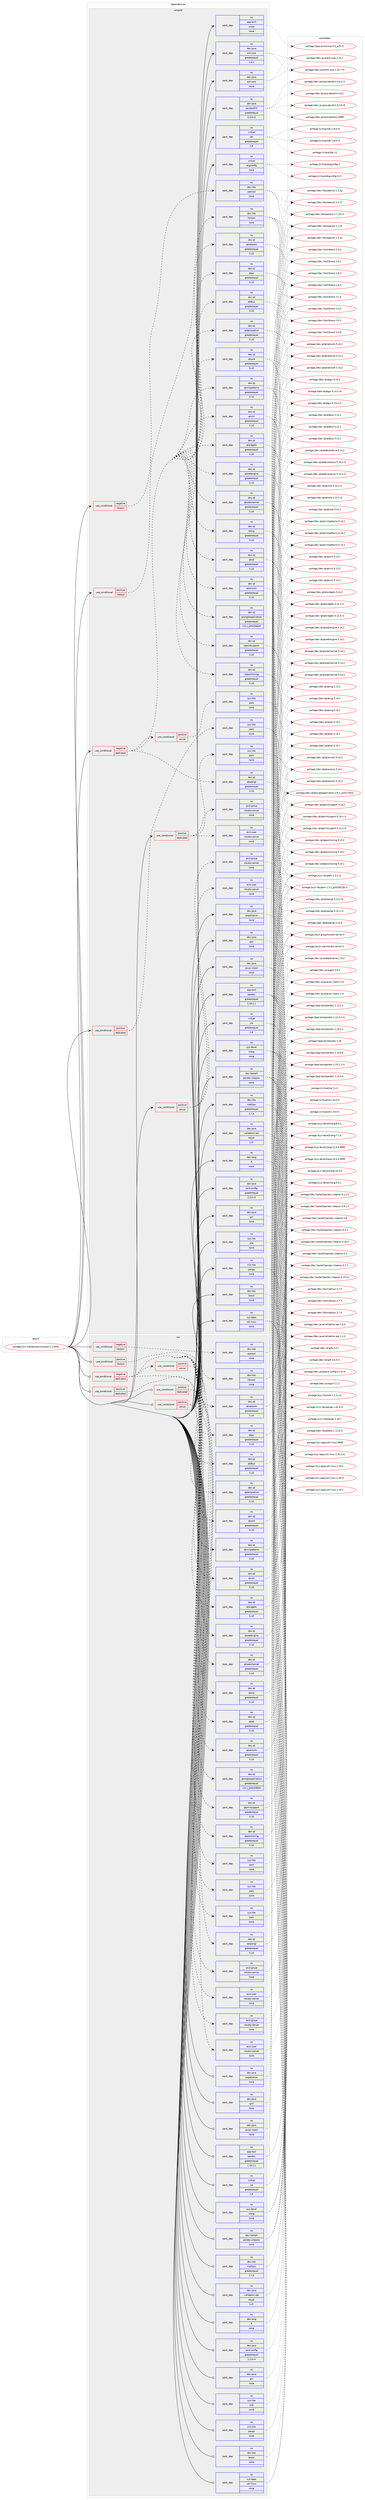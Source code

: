 digraph prolog {

# *************
# Graph options
# *************

newrank=true;
concentrate=true;
compound=true;
graph [rankdir=LR,fontname=Helvetica,fontsize=10,ranksep=1.5];#, ranksep=2.5, nodesep=0.2];
edge  [arrowhead=vee];
node  [fontname=Helvetica,fontsize=10];

# **********
# The ebuild
# **********

subgraph cluster_leftcol {
color=gray;
rank=same;
label=<<i>ebuild</i>>;
id [label="portage://sci-mathematics/rstudio-1.2.5042", color=red, width=4, href="../sci-mathematics/rstudio-1.2.5042.svg"];
}

# ****************
# The dependencies
# ****************

subgraph cluster_midcol {
color=gray;
label=<<i>dependencies</i>>;
subgraph cluster_compile {
fillcolor="#eeeeee";
style=filled;
label=<<i>compile</i>>;
subgraph cond570 {
dependency5927 [label=<<TABLE BORDER="0" CELLBORDER="1" CELLSPACING="0" CELLPADDING="4"><TR><TD ROWSPAN="3" CELLPADDING="10">use_conditional</TD></TR><TR><TD>negative</TD></TR><TR><TD>dedicated</TD></TR></TABLE>>, shape=none, color=red];
subgraph pack5287 {
dependency5928 [label=<<TABLE BORDER="0" CELLBORDER="1" CELLSPACING="0" CELLPADDING="4" WIDTH="220"><TR><TD ROWSPAN="6" CELLPADDING="30">pack_dep</TD></TR><TR><TD WIDTH="110">no</TD></TR><TR><TD>dev-qt</TD></TR><TR><TD>qtcore</TD></TR><TR><TD>greaterequal</TD></TR><TR><TD>5.10</TD></TR></TABLE>>, shape=none, color=blue];
}
dependency5927:e -> dependency5928:w [weight=20,style="dashed",arrowhead="vee"];
subgraph pack5288 {
dependency5929 [label=<<TABLE BORDER="0" CELLBORDER="1" CELLSPACING="0" CELLPADDING="4" WIDTH="220"><TR><TD ROWSPAN="6" CELLPADDING="30">pack_dep</TD></TR><TR><TD WIDTH="110">no</TD></TR><TR><TD>dev-qt</TD></TR><TR><TD>qtdeclarative</TD></TR><TR><TD>greaterequal</TD></TR><TR><TD>5.10</TD></TR></TABLE>>, shape=none, color=blue];
}
dependency5927:e -> dependency5929:w [weight=20,style="dashed",arrowhead="vee"];
subgraph pack5289 {
dependency5930 [label=<<TABLE BORDER="0" CELLBORDER="1" CELLSPACING="0" CELLPADDING="4" WIDTH="220"><TR><TD ROWSPAN="6" CELLPADDING="30">pack_dep</TD></TR><TR><TD WIDTH="110">no</TD></TR><TR><TD>dev-qt</TD></TR><TR><TD>qtdbus</TD></TR><TR><TD>greaterequal</TD></TR><TR><TD>5.10</TD></TR></TABLE>>, shape=none, color=blue];
}
dependency5927:e -> dependency5930:w [weight=20,style="dashed",arrowhead="vee"];
subgraph pack5290 {
dependency5931 [label=<<TABLE BORDER="0" CELLBORDER="1" CELLSPACING="0" CELLPADDING="4" WIDTH="220"><TR><TD ROWSPAN="6" CELLPADDING="30">pack_dep</TD></TR><TR><TD WIDTH="110">no</TD></TR><TR><TD>dev-qt</TD></TR><TR><TD>qtgui</TD></TR><TR><TD>greaterequal</TD></TR><TR><TD>5.10</TD></TR></TABLE>>, shape=none, color=blue];
}
dependency5927:e -> dependency5931:w [weight=20,style="dashed",arrowhead="vee"];
subgraph pack5291 {
dependency5932 [label=<<TABLE BORDER="0" CELLBORDER="1" CELLSPACING="0" CELLPADDING="4" WIDTH="220"><TR><TD ROWSPAN="6" CELLPADDING="30">pack_dep</TD></TR><TR><TD WIDTH="110">no</TD></TR><TR><TD>dev-qt</TD></TR><TR><TD>qtnetwork</TD></TR><TR><TD>greaterequal</TD></TR><TR><TD>5.10</TD></TR></TABLE>>, shape=none, color=blue];
}
dependency5927:e -> dependency5932:w [weight=20,style="dashed",arrowhead="vee"];
subgraph pack5292 {
dependency5933 [label=<<TABLE BORDER="0" CELLBORDER="1" CELLSPACING="0" CELLPADDING="4" WIDTH="220"><TR><TD ROWSPAN="6" CELLPADDING="30">pack_dep</TD></TR><TR><TD WIDTH="110">no</TD></TR><TR><TD>dev-qt</TD></TR><TR><TD>qtopengl</TD></TR><TR><TD>greaterequal</TD></TR><TR><TD>5.10</TD></TR></TABLE>>, shape=none, color=blue];
}
dependency5927:e -> dependency5933:w [weight=20,style="dashed",arrowhead="vee"];
subgraph pack5293 {
dependency5934 [label=<<TABLE BORDER="0" CELLBORDER="1" CELLSPACING="0" CELLPADDING="4" WIDTH="220"><TR><TD ROWSPAN="6" CELLPADDING="30">pack_dep</TD></TR><TR><TD WIDTH="110">no</TD></TR><TR><TD>dev-qt</TD></TR><TR><TD>qtpositioning</TD></TR><TR><TD>greaterequal</TD></TR><TR><TD>5.10</TD></TR></TABLE>>, shape=none, color=blue];
}
dependency5927:e -> dependency5934:w [weight=20,style="dashed",arrowhead="vee"];
subgraph pack5294 {
dependency5935 [label=<<TABLE BORDER="0" CELLBORDER="1" CELLSPACING="0" CELLPADDING="4" WIDTH="220"><TR><TD ROWSPAN="6" CELLPADDING="30">pack_dep</TD></TR><TR><TD WIDTH="110">no</TD></TR><TR><TD>dev-qt</TD></TR><TR><TD>qtprintsupport</TD></TR><TR><TD>greaterequal</TD></TR><TR><TD>5.10</TD></TR></TABLE>>, shape=none, color=blue];
}
dependency5927:e -> dependency5935:w [weight=20,style="dashed",arrowhead="vee"];
subgraph pack5295 {
dependency5936 [label=<<TABLE BORDER="0" CELLBORDER="1" CELLSPACING="0" CELLPADDING="4" WIDTH="220"><TR><TD ROWSPAN="6" CELLPADDING="30">pack_dep</TD></TR><TR><TD WIDTH="110">no</TD></TR><TR><TD>dev-qt</TD></TR><TR><TD>qtsingleapplication</TD></TR><TR><TD>greaterequal</TD></TR><TR><TD>2.6.1_p20150629</TD></TR></TABLE>>, shape=none, color=blue];
}
dependency5927:e -> dependency5936:w [weight=20,style="dashed",arrowhead="vee"];
subgraph pack5296 {
dependency5937 [label=<<TABLE BORDER="0" CELLBORDER="1" CELLSPACING="0" CELLPADDING="4" WIDTH="220"><TR><TD ROWSPAN="6" CELLPADDING="30">pack_dep</TD></TR><TR><TD WIDTH="110">no</TD></TR><TR><TD>dev-qt</TD></TR><TR><TD>qtsensors</TD></TR><TR><TD>greaterequal</TD></TR><TR><TD>5.10</TD></TR></TABLE>>, shape=none, color=blue];
}
dependency5927:e -> dependency5937:w [weight=20,style="dashed",arrowhead="vee"];
subgraph pack5297 {
dependency5938 [label=<<TABLE BORDER="0" CELLBORDER="1" CELLSPACING="0" CELLPADDING="4" WIDTH="220"><TR><TD ROWSPAN="6" CELLPADDING="30">pack_dep</TD></TR><TR><TD WIDTH="110">no</TD></TR><TR><TD>dev-qt</TD></TR><TR><TD>qtsql</TD></TR><TR><TD>greaterequal</TD></TR><TR><TD>5.10</TD></TR></TABLE>>, shape=none, color=blue];
}
dependency5927:e -> dependency5938:w [weight=20,style="dashed",arrowhead="vee"];
subgraph pack5298 {
dependency5939 [label=<<TABLE BORDER="0" CELLBORDER="1" CELLSPACING="0" CELLPADDING="4" WIDTH="220"><TR><TD ROWSPAN="6" CELLPADDING="30">pack_dep</TD></TR><TR><TD WIDTH="110">no</TD></TR><TR><TD>dev-qt</TD></TR><TR><TD>qtsvg</TD></TR><TR><TD>greaterequal</TD></TR><TR><TD>5.10</TD></TR></TABLE>>, shape=none, color=blue];
}
dependency5927:e -> dependency5939:w [weight=20,style="dashed",arrowhead="vee"];
subgraph pack5299 {
dependency5940 [label=<<TABLE BORDER="0" CELLBORDER="1" CELLSPACING="0" CELLPADDING="4" WIDTH="220"><TR><TD ROWSPAN="6" CELLPADDING="30">pack_dep</TD></TR><TR><TD WIDTH="110">no</TD></TR><TR><TD>dev-qt</TD></TR><TR><TD>qtwebchannel</TD></TR><TR><TD>greaterequal</TD></TR><TR><TD>5.10</TD></TR></TABLE>>, shape=none, color=blue];
}
dependency5927:e -> dependency5940:w [weight=20,style="dashed",arrowhead="vee"];
subgraph pack5300 {
dependency5941 [label=<<TABLE BORDER="0" CELLBORDER="1" CELLSPACING="0" CELLPADDING="4" WIDTH="220"><TR><TD ROWSPAN="6" CELLPADDING="30">pack_dep</TD></TR><TR><TD WIDTH="110">no</TD></TR><TR><TD>dev-qt</TD></TR><TR><TD>qtwebengine</TD></TR><TR><TD>greaterequal</TD></TR><TR><TD>5.10</TD></TR></TABLE>>, shape=none, color=blue];
}
dependency5927:e -> dependency5941:w [weight=20,style="dashed",arrowhead="vee"];
subgraph pack5301 {
dependency5942 [label=<<TABLE BORDER="0" CELLBORDER="1" CELLSPACING="0" CELLPADDING="4" WIDTH="220"><TR><TD ROWSPAN="6" CELLPADDING="30">pack_dep</TD></TR><TR><TD WIDTH="110">no</TD></TR><TR><TD>dev-qt</TD></TR><TR><TD>qtwidgets</TD></TR><TR><TD>greaterequal</TD></TR><TR><TD>5.10</TD></TR></TABLE>>, shape=none, color=blue];
}
dependency5927:e -> dependency5942:w [weight=20,style="dashed",arrowhead="vee"];
subgraph pack5302 {
dependency5943 [label=<<TABLE BORDER="0" CELLBORDER="1" CELLSPACING="0" CELLPADDING="4" WIDTH="220"><TR><TD ROWSPAN="6" CELLPADDING="30">pack_dep</TD></TR><TR><TD WIDTH="110">no</TD></TR><TR><TD>dev-qt</TD></TR><TR><TD>qtxml</TD></TR><TR><TD>greaterequal</TD></TR><TR><TD>5.10</TD></TR></TABLE>>, shape=none, color=blue];
}
dependency5927:e -> dependency5943:w [weight=20,style="dashed",arrowhead="vee"];
subgraph pack5303 {
dependency5944 [label=<<TABLE BORDER="0" CELLBORDER="1" CELLSPACING="0" CELLPADDING="4" WIDTH="220"><TR><TD ROWSPAN="6" CELLPADDING="30">pack_dep</TD></TR><TR><TD WIDTH="110">no</TD></TR><TR><TD>dev-qt</TD></TR><TR><TD>qtxmlpatterns</TD></TR><TR><TD>greaterequal</TD></TR><TR><TD>5.10</TD></TR></TABLE>>, shape=none, color=blue];
}
dependency5927:e -> dependency5944:w [weight=20,style="dashed",arrowhead="vee"];
subgraph cond571 {
dependency5945 [label=<<TABLE BORDER="0" CELLBORDER="1" CELLSPACING="0" CELLPADDING="4"><TR><TD ROWSPAN="3" CELLPADDING="10">use_conditional</TD></TR><TR><TD>positive</TD></TR><TR><TD>server</TD></TR></TABLE>>, shape=none, color=red];
subgraph pack5304 {
dependency5946 [label=<<TABLE BORDER="0" CELLBORDER="1" CELLSPACING="0" CELLPADDING="4" WIDTH="220"><TR><TD ROWSPAN="6" CELLPADDING="30">pack_dep</TD></TR><TR><TD WIDTH="110">no</TD></TR><TR><TD>sys-libs</TD></TR><TR><TD>pam</TD></TR><TR><TD>none</TD></TR><TR><TD></TD></TR></TABLE>>, shape=none, color=blue];
}
dependency5945:e -> dependency5946:w [weight=20,style="dashed",arrowhead="vee"];
}
dependency5927:e -> dependency5945:w [weight=20,style="dashed",arrowhead="vee"];
}
id:e -> dependency5927:w [weight=20,style="solid",arrowhead="vee"];
subgraph cond572 {
dependency5947 [label=<<TABLE BORDER="0" CELLBORDER="1" CELLSPACING="0" CELLPADDING="4"><TR><TD ROWSPAN="3" CELLPADDING="10">use_conditional</TD></TR><TR><TD>negative</TD></TR><TR><TD>libressl</TD></TR></TABLE>>, shape=none, color=red];
subgraph pack5305 {
dependency5948 [label=<<TABLE BORDER="0" CELLBORDER="1" CELLSPACING="0" CELLPADDING="4" WIDTH="220"><TR><TD ROWSPAN="6" CELLPADDING="30">pack_dep</TD></TR><TR><TD WIDTH="110">no</TD></TR><TR><TD>dev-libs</TD></TR><TR><TD>openssl</TD></TR><TR><TD>none</TD></TR><TR><TD></TD></TR></TABLE>>, shape=none, color=blue];
}
dependency5947:e -> dependency5948:w [weight=20,style="dashed",arrowhead="vee"];
}
id:e -> dependency5947:w [weight=20,style="solid",arrowhead="vee"];
subgraph cond573 {
dependency5949 [label=<<TABLE BORDER="0" CELLBORDER="1" CELLSPACING="0" CELLPADDING="4"><TR><TD ROWSPAN="3" CELLPADDING="10">use_conditional</TD></TR><TR><TD>positive</TD></TR><TR><TD>dedicated</TD></TR></TABLE>>, shape=none, color=red];
subgraph pack5306 {
dependency5950 [label=<<TABLE BORDER="0" CELLBORDER="1" CELLSPACING="0" CELLPADDING="4" WIDTH="220"><TR><TD ROWSPAN="6" CELLPADDING="30">pack_dep</TD></TR><TR><TD WIDTH="110">no</TD></TR><TR><TD>sys-libs</TD></TR><TR><TD>pam</TD></TR><TR><TD>none</TD></TR><TR><TD></TD></TR></TABLE>>, shape=none, color=blue];
}
dependency5949:e -> dependency5950:w [weight=20,style="dashed",arrowhead="vee"];
}
id:e -> dependency5949:w [weight=20,style="solid",arrowhead="vee"];
subgraph cond574 {
dependency5951 [label=<<TABLE BORDER="0" CELLBORDER="1" CELLSPACING="0" CELLPADDING="4"><TR><TD ROWSPAN="3" CELLPADDING="10">use_conditional</TD></TR><TR><TD>positive</TD></TR><TR><TD>dedicated</TD></TR></TABLE>>, shape=none, color=red];
subgraph pack5307 {
dependency5952 [label=<<TABLE BORDER="0" CELLBORDER="1" CELLSPACING="0" CELLPADDING="4" WIDTH="220"><TR><TD ROWSPAN="6" CELLPADDING="30">pack_dep</TD></TR><TR><TD WIDTH="110">no</TD></TR><TR><TD>sys-libs</TD></TR><TR><TD>pam</TD></TR><TR><TD>none</TD></TR><TR><TD></TD></TR></TABLE>>, shape=none, color=blue];
}
dependency5951:e -> dependency5952:w [weight=20,style="dashed",arrowhead="vee"];
subgraph pack5308 {
dependency5953 [label=<<TABLE BORDER="0" CELLBORDER="1" CELLSPACING="0" CELLPADDING="4" WIDTH="220"><TR><TD ROWSPAN="6" CELLPADDING="30">pack_dep</TD></TR><TR><TD WIDTH="110">no</TD></TR><TR><TD>acct-user</TD></TR><TR><TD>rstudio-server</TD></TR><TR><TD>none</TD></TR><TR><TD></TD></TR></TABLE>>, shape=none, color=blue];
}
dependency5951:e -> dependency5953:w [weight=20,style="dashed",arrowhead="vee"];
subgraph pack5309 {
dependency5954 [label=<<TABLE BORDER="0" CELLBORDER="1" CELLSPACING="0" CELLPADDING="4" WIDTH="220"><TR><TD ROWSPAN="6" CELLPADDING="30">pack_dep</TD></TR><TR><TD WIDTH="110">no</TD></TR><TR><TD>acct-group</TD></TR><TR><TD>rstudio-server</TD></TR><TR><TD>none</TD></TR><TR><TD></TD></TR></TABLE>>, shape=none, color=blue];
}
dependency5951:e -> dependency5954:w [weight=20,style="dashed",arrowhead="vee"];
}
id:e -> dependency5951:w [weight=20,style="solid",arrowhead="vee"];
subgraph cond575 {
dependency5955 [label=<<TABLE BORDER="0" CELLBORDER="1" CELLSPACING="0" CELLPADDING="4"><TR><TD ROWSPAN="3" CELLPADDING="10">use_conditional</TD></TR><TR><TD>positive</TD></TR><TR><TD>libressl</TD></TR></TABLE>>, shape=none, color=red];
subgraph pack5310 {
dependency5956 [label=<<TABLE BORDER="0" CELLBORDER="1" CELLSPACING="0" CELLPADDING="4" WIDTH="220"><TR><TD ROWSPAN="6" CELLPADDING="30">pack_dep</TD></TR><TR><TD WIDTH="110">no</TD></TR><TR><TD>dev-libs</TD></TR><TR><TD>libressl</TD></TR><TR><TD>none</TD></TR><TR><TD></TD></TR></TABLE>>, shape=none, color=blue];
}
dependency5955:e -> dependency5956:w [weight=20,style="dashed",arrowhead="vee"];
}
id:e -> dependency5955:w [weight=20,style="solid",arrowhead="vee"];
subgraph cond576 {
dependency5957 [label=<<TABLE BORDER="0" CELLBORDER="1" CELLSPACING="0" CELLPADDING="4"><TR><TD ROWSPAN="3" CELLPADDING="10">use_conditional</TD></TR><TR><TD>positive</TD></TR><TR><TD>server</TD></TR></TABLE>>, shape=none, color=red];
subgraph pack5311 {
dependency5958 [label=<<TABLE BORDER="0" CELLBORDER="1" CELLSPACING="0" CELLPADDING="4" WIDTH="220"><TR><TD ROWSPAN="6" CELLPADDING="30">pack_dep</TD></TR><TR><TD WIDTH="110">no</TD></TR><TR><TD>acct-user</TD></TR><TR><TD>rstudio-server</TD></TR><TR><TD>none</TD></TR><TR><TD></TD></TR></TABLE>>, shape=none, color=blue];
}
dependency5957:e -> dependency5958:w [weight=20,style="dashed",arrowhead="vee"];
subgraph pack5312 {
dependency5959 [label=<<TABLE BORDER="0" CELLBORDER="1" CELLSPACING="0" CELLPADDING="4" WIDTH="220"><TR><TD ROWSPAN="6" CELLPADDING="30">pack_dep</TD></TR><TR><TD WIDTH="110">no</TD></TR><TR><TD>acct-group</TD></TR><TR><TD>rstudio-server</TD></TR><TR><TD>none</TD></TR><TR><TD></TD></TR></TABLE>>, shape=none, color=blue];
}
dependency5957:e -> dependency5959:w [weight=20,style="dashed",arrowhead="vee"];
}
id:e -> dependency5957:w [weight=20,style="solid",arrowhead="vee"];
subgraph pack5313 {
dependency5960 [label=<<TABLE BORDER="0" CELLBORDER="1" CELLSPACING="0" CELLPADDING="4" WIDTH="220"><TR><TD ROWSPAN="6" CELLPADDING="30">pack_dep</TD></TR><TR><TD WIDTH="110">no</TD></TR><TR><TD>app-arch</TD></TR><TR><TD>unzip</TD></TR><TR><TD>none</TD></TR><TR><TD></TD></TR></TABLE>>, shape=none, color=blue];
}
id:e -> dependency5960:w [weight=20,style="solid",arrowhead="vee"];
subgraph pack5314 {
dependency5961 [label=<<TABLE BORDER="0" CELLBORDER="1" CELLSPACING="0" CELLPADDING="4" WIDTH="220"><TR><TD ROWSPAN="6" CELLPADDING="30">pack_dep</TD></TR><TR><TD WIDTH="110">no</TD></TR><TR><TD>app-text</TD></TR><TR><TD>pandoc</TD></TR><TR><TD>greaterequal</TD></TR><TR><TD>1.19.2.1</TD></TR></TABLE>>, shape=none, color=blue];
}
id:e -> dependency5961:w [weight=20,style="solid",arrowhead="vee"];
subgraph pack5315 {
dependency5962 [label=<<TABLE BORDER="0" CELLBORDER="1" CELLSPACING="0" CELLPADDING="4" WIDTH="220"><TR><TD ROWSPAN="6" CELLPADDING="30">pack_dep</TD></TR><TR><TD WIDTH="110">no</TD></TR><TR><TD>dev-haskell</TD></TR><TR><TD>pandoc-citeproc</TD></TR><TR><TD>none</TD></TR><TR><TD></TD></TR></TABLE>>, shape=none, color=blue];
}
id:e -> dependency5962:w [weight=20,style="solid",arrowhead="vee"];
subgraph pack5316 {
dependency5963 [label=<<TABLE BORDER="0" CELLBORDER="1" CELLSPACING="0" CELLPADDING="4" WIDTH="220"><TR><TD ROWSPAN="6" CELLPADDING="30">pack_dep</TD></TR><TR><TD WIDTH="110">no</TD></TR><TR><TD>dev-java</TD></TR><TR><TD>ant-core</TD></TR><TR><TD>greaterequal</TD></TR><TR><TD>1.8.2</TD></TR></TABLE>>, shape=none, color=blue];
}
id:e -> dependency5963:w [weight=20,style="solid",arrowhead="vee"];
subgraph pack5317 {
dependency5964 [label=<<TABLE BORDER="0" CELLBORDER="1" CELLSPACING="0" CELLPADDING="4" WIDTH="220"><TR><TD ROWSPAN="6" CELLPADDING="30">pack_dep</TD></TR><TR><TD WIDTH="110">no</TD></TR><TR><TD>dev-java</TD></TR><TR><TD>ant-core</TD></TR><TR><TD>none</TD></TR><TR><TD></TD></TR></TABLE>>, shape=none, color=blue];
}
id:e -> dependency5964:w [weight=20,style="solid",arrowhead="vee"];
subgraph pack5318 {
dependency5965 [label=<<TABLE BORDER="0" CELLBORDER="1" CELLSPACING="0" CELLPADDING="4" WIDTH="220"><TR><TD ROWSPAN="6" CELLPADDING="30">pack_dep</TD></TR><TR><TD WIDTH="110">no</TD></TR><TR><TD>dev-java</TD></TR><TR><TD>aopalliance</TD></TR><TR><TD>none</TD></TR><TR><TD></TD></TR></TABLE>>, shape=none, color=blue];
}
id:e -> dependency5965:w [weight=20,style="solid",arrowhead="vee"];
subgraph pack5319 {
dependency5966 [label=<<TABLE BORDER="0" CELLBORDER="1" CELLSPACING="0" CELLPADDING="4" WIDTH="220"><TR><TD ROWSPAN="6" CELLPADDING="30">pack_dep</TD></TR><TR><TD WIDTH="110">no</TD></TR><TR><TD>dev-java</TD></TR><TR><TD>gin</TD></TR><TR><TD>none</TD></TR><TR><TD></TD></TR></TABLE>>, shape=none, color=blue];
}
id:e -> dependency5966:w [weight=20,style="solid",arrowhead="vee"];
subgraph pack5320 {
dependency5967 [label=<<TABLE BORDER="0" CELLBORDER="1" CELLSPACING="0" CELLPADDING="4" WIDTH="220"><TR><TD ROWSPAN="6" CELLPADDING="30">pack_dep</TD></TR><TR><TD WIDTH="110">no</TD></TR><TR><TD>dev-java</TD></TR><TR><TD>gwt</TD></TR><TR><TD>none</TD></TR><TR><TD></TD></TR></TABLE>>, shape=none, color=blue];
}
id:e -> dependency5967:w [weight=20,style="solid",arrowhead="vee"];
subgraph pack5321 {
dependency5968 [label=<<TABLE BORDER="0" CELLBORDER="1" CELLSPACING="0" CELLPADDING="4" WIDTH="220"><TR><TD ROWSPAN="6" CELLPADDING="30">pack_dep</TD></TR><TR><TD WIDTH="110">no</TD></TR><TR><TD>dev-java</TD></TR><TR><TD>java-config</TD></TR><TR><TD>greaterequal</TD></TR><TR><TD>2.2.0-r3</TD></TR></TABLE>>, shape=none, color=blue];
}
id:e -> dependency5968:w [weight=20,style="solid",arrowhead="vee"];
subgraph pack5322 {
dependency5969 [label=<<TABLE BORDER="0" CELLBORDER="1" CELLSPACING="0" CELLPADDING="4" WIDTH="220"><TR><TD ROWSPAN="6" CELLPADDING="30">pack_dep</TD></TR><TR><TD WIDTH="110">no</TD></TR><TR><TD>dev-java</TD></TR><TR><TD>javatoolkit</TD></TR><TR><TD>greaterequal</TD></TR><TR><TD>0.3.0-r2</TD></TR></TABLE>>, shape=none, color=blue];
}
id:e -> dependency5969:w [weight=20,style="solid",arrowhead="vee"];
subgraph pack5323 {
dependency5970 [label=<<TABLE BORDER="0" CELLBORDER="1" CELLSPACING="0" CELLPADDING="4" WIDTH="220"><TR><TD ROWSPAN="6" CELLPADDING="30">pack_dep</TD></TR><TR><TD WIDTH="110">no</TD></TR><TR><TD>dev-java</TD></TR><TR><TD>javax-inject</TD></TR><TR><TD>none</TD></TR><TR><TD></TD></TR></TABLE>>, shape=none, color=blue];
}
id:e -> dependency5970:w [weight=20,style="solid",arrowhead="vee"];
subgraph pack5324 {
dependency5971 [label=<<TABLE BORDER="0" CELLBORDER="1" CELLSPACING="0" CELLPADDING="4" WIDTH="220"><TR><TD ROWSPAN="6" CELLPADDING="30">pack_dep</TD></TR><TR><TD WIDTH="110">no</TD></TR><TR><TD>dev-java</TD></TR><TR><TD>validation-api</TD></TR><TR><TD>equal</TD></TR><TR><TD>1.0*</TD></TR></TABLE>>, shape=none, color=blue];
}
id:e -> dependency5971:w [weight=20,style="solid",arrowhead="vee"];
subgraph pack5325 {
dependency5972 [label=<<TABLE BORDER="0" CELLBORDER="1" CELLSPACING="0" CELLPADDING="4" WIDTH="220"><TR><TD ROWSPAN="6" CELLPADDING="30">pack_dep</TD></TR><TR><TD WIDTH="110">no</TD></TR><TR><TD>dev-lang</TD></TR><TR><TD>R</TD></TR><TR><TD>none</TD></TR><TR><TD></TD></TR></TABLE>>, shape=none, color=blue];
}
id:e -> dependency5972:w [weight=20,style="solid",arrowhead="vee"];
subgraph pack5326 {
dependency5973 [label=<<TABLE BORDER="0" CELLBORDER="1" CELLSPACING="0" CELLPADDING="4" WIDTH="220"><TR><TD ROWSPAN="6" CELLPADDING="30">pack_dep</TD></TR><TR><TD WIDTH="110">no</TD></TR><TR><TD>dev-libs</TD></TR><TR><TD>boost</TD></TR><TR><TD>none</TD></TR><TR><TD></TD></TR></TABLE>>, shape=none, color=blue];
}
id:e -> dependency5973:w [weight=20,style="solid",arrowhead="vee"];
subgraph pack5327 {
dependency5974 [label=<<TABLE BORDER="0" CELLBORDER="1" CELLSPACING="0" CELLPADDING="4" WIDTH="220"><TR><TD ROWSPAN="6" CELLPADDING="30">pack_dep</TD></TR><TR><TD WIDTH="110">no</TD></TR><TR><TD>dev-libs</TD></TR><TR><TD>mathjax</TD></TR><TR><TD>greaterequal</TD></TR><TR><TD>2.7.4</TD></TR></TABLE>>, shape=none, color=blue];
}
id:e -> dependency5974:w [weight=20,style="solid",arrowhead="vee"];
subgraph pack5328 {
dependency5975 [label=<<TABLE BORDER="0" CELLBORDER="1" CELLSPACING="0" CELLPADDING="4" WIDTH="220"><TR><TD ROWSPAN="6" CELLPADDING="30">pack_dep</TD></TR><TR><TD WIDTH="110">no</TD></TR><TR><TD>sys-apps</TD></TR><TR><TD>util-linux</TD></TR><TR><TD>none</TD></TR><TR><TD></TD></TR></TABLE>>, shape=none, color=blue];
}
id:e -> dependency5975:w [weight=20,style="solid",arrowhead="vee"];
subgraph pack5329 {
dependency5976 [label=<<TABLE BORDER="0" CELLBORDER="1" CELLSPACING="0" CELLPADDING="4" WIDTH="220"><TR><TD ROWSPAN="6" CELLPADDING="30">pack_dep</TD></TR><TR><TD WIDTH="110">no</TD></TR><TR><TD>sys-devel</TD></TR><TR><TD>clang</TD></TR><TR><TD>none</TD></TR><TR><TD></TD></TR></TABLE>>, shape=none, color=blue];
}
id:e -> dependency5976:w [weight=20,style="solid",arrowhead="vee"];
subgraph pack5330 {
dependency5977 [label=<<TABLE BORDER="0" CELLBORDER="1" CELLSPACING="0" CELLPADDING="4" WIDTH="220"><TR><TD ROWSPAN="6" CELLPADDING="30">pack_dep</TD></TR><TR><TD WIDTH="110">no</TD></TR><TR><TD>sys-libs</TD></TR><TR><TD>zlib</TD></TR><TR><TD>none</TD></TR><TR><TD></TD></TR></TABLE>>, shape=none, color=blue];
}
id:e -> dependency5977:w [weight=20,style="solid",arrowhead="vee"];
subgraph pack5331 {
dependency5978 [label=<<TABLE BORDER="0" CELLBORDER="1" CELLSPACING="0" CELLPADDING="4" WIDTH="220"><TR><TD ROWSPAN="6" CELLPADDING="30">pack_dep</TD></TR><TR><TD WIDTH="110">no</TD></TR><TR><TD>virtual</TD></TR><TR><TD>jdk</TD></TR><TR><TD>greaterequal</TD></TR><TR><TD>1.8</TD></TR></TABLE>>, shape=none, color=blue];
}
id:e -> dependency5978:w [weight=20,style="solid",arrowhead="vee"];
subgraph pack5332 {
dependency5979 [label=<<TABLE BORDER="0" CELLBORDER="1" CELLSPACING="0" CELLPADDING="4" WIDTH="220"><TR><TD ROWSPAN="6" CELLPADDING="30">pack_dep</TD></TR><TR><TD WIDTH="110">no</TD></TR><TR><TD>virtual</TD></TR><TR><TD>jre</TD></TR><TR><TD>greaterequal</TD></TR><TR><TD>1.8</TD></TR></TABLE>>, shape=none, color=blue];
}
id:e -> dependency5979:w [weight=20,style="solid",arrowhead="vee"];
subgraph pack5333 {
dependency5980 [label=<<TABLE BORDER="0" CELLBORDER="1" CELLSPACING="0" CELLPADDING="4" WIDTH="220"><TR><TD ROWSPAN="6" CELLPADDING="30">pack_dep</TD></TR><TR><TD WIDTH="110">no</TD></TR><TR><TD>virtual</TD></TR><TR><TD>pkgconfig</TD></TR><TR><TD>none</TD></TR><TR><TD></TD></TR></TABLE>>, shape=none, color=blue];
}
id:e -> dependency5980:w [weight=20,style="solid",arrowhead="vee"];
subgraph pack5334 {
dependency5981 [label=<<TABLE BORDER="0" CELLBORDER="1" CELLSPACING="0" CELLPADDING="4" WIDTH="220"><TR><TD ROWSPAN="6" CELLPADDING="30">pack_dep</TD></TR><TR><TD WIDTH="110">no</TD></TR><TR><TD>x11-libs</TD></TR><TR><TD>pango</TD></TR><TR><TD>none</TD></TR><TR><TD></TD></TR></TABLE>>, shape=none, color=blue];
}
id:e -> dependency5981:w [weight=20,style="solid",arrowhead="vee"];
}
subgraph cluster_compileandrun {
fillcolor="#eeeeee";
style=filled;
label=<<i>compile and run</i>>;
}
subgraph cluster_run {
fillcolor="#eeeeee";
style=filled;
label=<<i>run</i>>;
subgraph cond577 {
dependency5982 [label=<<TABLE BORDER="0" CELLBORDER="1" CELLSPACING="0" CELLPADDING="4"><TR><TD ROWSPAN="3" CELLPADDING="10">use_conditional</TD></TR><TR><TD>negative</TD></TR><TR><TD>dedicated</TD></TR></TABLE>>, shape=none, color=red];
subgraph pack5335 {
dependency5983 [label=<<TABLE BORDER="0" CELLBORDER="1" CELLSPACING="0" CELLPADDING="4" WIDTH="220"><TR><TD ROWSPAN="6" CELLPADDING="30">pack_dep</TD></TR><TR><TD WIDTH="110">no</TD></TR><TR><TD>dev-qt</TD></TR><TR><TD>qtcore</TD></TR><TR><TD>greaterequal</TD></TR><TR><TD>5.10</TD></TR></TABLE>>, shape=none, color=blue];
}
dependency5982:e -> dependency5983:w [weight=20,style="dashed",arrowhead="vee"];
subgraph pack5336 {
dependency5984 [label=<<TABLE BORDER="0" CELLBORDER="1" CELLSPACING="0" CELLPADDING="4" WIDTH="220"><TR><TD ROWSPAN="6" CELLPADDING="30">pack_dep</TD></TR><TR><TD WIDTH="110">no</TD></TR><TR><TD>dev-qt</TD></TR><TR><TD>qtdeclarative</TD></TR><TR><TD>greaterequal</TD></TR><TR><TD>5.10</TD></TR></TABLE>>, shape=none, color=blue];
}
dependency5982:e -> dependency5984:w [weight=20,style="dashed",arrowhead="vee"];
subgraph pack5337 {
dependency5985 [label=<<TABLE BORDER="0" CELLBORDER="1" CELLSPACING="0" CELLPADDING="4" WIDTH="220"><TR><TD ROWSPAN="6" CELLPADDING="30">pack_dep</TD></TR><TR><TD WIDTH="110">no</TD></TR><TR><TD>dev-qt</TD></TR><TR><TD>qtdbus</TD></TR><TR><TD>greaterequal</TD></TR><TR><TD>5.10</TD></TR></TABLE>>, shape=none, color=blue];
}
dependency5982:e -> dependency5985:w [weight=20,style="dashed",arrowhead="vee"];
subgraph pack5338 {
dependency5986 [label=<<TABLE BORDER="0" CELLBORDER="1" CELLSPACING="0" CELLPADDING="4" WIDTH="220"><TR><TD ROWSPAN="6" CELLPADDING="30">pack_dep</TD></TR><TR><TD WIDTH="110">no</TD></TR><TR><TD>dev-qt</TD></TR><TR><TD>qtgui</TD></TR><TR><TD>greaterequal</TD></TR><TR><TD>5.10</TD></TR></TABLE>>, shape=none, color=blue];
}
dependency5982:e -> dependency5986:w [weight=20,style="dashed",arrowhead="vee"];
subgraph pack5339 {
dependency5987 [label=<<TABLE BORDER="0" CELLBORDER="1" CELLSPACING="0" CELLPADDING="4" WIDTH="220"><TR><TD ROWSPAN="6" CELLPADDING="30">pack_dep</TD></TR><TR><TD WIDTH="110">no</TD></TR><TR><TD>dev-qt</TD></TR><TR><TD>qtnetwork</TD></TR><TR><TD>greaterequal</TD></TR><TR><TD>5.10</TD></TR></TABLE>>, shape=none, color=blue];
}
dependency5982:e -> dependency5987:w [weight=20,style="dashed",arrowhead="vee"];
subgraph pack5340 {
dependency5988 [label=<<TABLE BORDER="0" CELLBORDER="1" CELLSPACING="0" CELLPADDING="4" WIDTH="220"><TR><TD ROWSPAN="6" CELLPADDING="30">pack_dep</TD></TR><TR><TD WIDTH="110">no</TD></TR><TR><TD>dev-qt</TD></TR><TR><TD>qtopengl</TD></TR><TR><TD>greaterequal</TD></TR><TR><TD>5.10</TD></TR></TABLE>>, shape=none, color=blue];
}
dependency5982:e -> dependency5988:w [weight=20,style="dashed",arrowhead="vee"];
subgraph pack5341 {
dependency5989 [label=<<TABLE BORDER="0" CELLBORDER="1" CELLSPACING="0" CELLPADDING="4" WIDTH="220"><TR><TD ROWSPAN="6" CELLPADDING="30">pack_dep</TD></TR><TR><TD WIDTH="110">no</TD></TR><TR><TD>dev-qt</TD></TR><TR><TD>qtpositioning</TD></TR><TR><TD>greaterequal</TD></TR><TR><TD>5.10</TD></TR></TABLE>>, shape=none, color=blue];
}
dependency5982:e -> dependency5989:w [weight=20,style="dashed",arrowhead="vee"];
subgraph pack5342 {
dependency5990 [label=<<TABLE BORDER="0" CELLBORDER="1" CELLSPACING="0" CELLPADDING="4" WIDTH="220"><TR><TD ROWSPAN="6" CELLPADDING="30">pack_dep</TD></TR><TR><TD WIDTH="110">no</TD></TR><TR><TD>dev-qt</TD></TR><TR><TD>qtprintsupport</TD></TR><TR><TD>greaterequal</TD></TR><TR><TD>5.10</TD></TR></TABLE>>, shape=none, color=blue];
}
dependency5982:e -> dependency5990:w [weight=20,style="dashed",arrowhead="vee"];
subgraph pack5343 {
dependency5991 [label=<<TABLE BORDER="0" CELLBORDER="1" CELLSPACING="0" CELLPADDING="4" WIDTH="220"><TR><TD ROWSPAN="6" CELLPADDING="30">pack_dep</TD></TR><TR><TD WIDTH="110">no</TD></TR><TR><TD>dev-qt</TD></TR><TR><TD>qtsingleapplication</TD></TR><TR><TD>greaterequal</TD></TR><TR><TD>2.6.1_p20150629</TD></TR></TABLE>>, shape=none, color=blue];
}
dependency5982:e -> dependency5991:w [weight=20,style="dashed",arrowhead="vee"];
subgraph pack5344 {
dependency5992 [label=<<TABLE BORDER="0" CELLBORDER="1" CELLSPACING="0" CELLPADDING="4" WIDTH="220"><TR><TD ROWSPAN="6" CELLPADDING="30">pack_dep</TD></TR><TR><TD WIDTH="110">no</TD></TR><TR><TD>dev-qt</TD></TR><TR><TD>qtsensors</TD></TR><TR><TD>greaterequal</TD></TR><TR><TD>5.10</TD></TR></TABLE>>, shape=none, color=blue];
}
dependency5982:e -> dependency5992:w [weight=20,style="dashed",arrowhead="vee"];
subgraph pack5345 {
dependency5993 [label=<<TABLE BORDER="0" CELLBORDER="1" CELLSPACING="0" CELLPADDING="4" WIDTH="220"><TR><TD ROWSPAN="6" CELLPADDING="30">pack_dep</TD></TR><TR><TD WIDTH="110">no</TD></TR><TR><TD>dev-qt</TD></TR><TR><TD>qtsql</TD></TR><TR><TD>greaterequal</TD></TR><TR><TD>5.10</TD></TR></TABLE>>, shape=none, color=blue];
}
dependency5982:e -> dependency5993:w [weight=20,style="dashed",arrowhead="vee"];
subgraph pack5346 {
dependency5994 [label=<<TABLE BORDER="0" CELLBORDER="1" CELLSPACING="0" CELLPADDING="4" WIDTH="220"><TR><TD ROWSPAN="6" CELLPADDING="30">pack_dep</TD></TR><TR><TD WIDTH="110">no</TD></TR><TR><TD>dev-qt</TD></TR><TR><TD>qtsvg</TD></TR><TR><TD>greaterequal</TD></TR><TR><TD>5.10</TD></TR></TABLE>>, shape=none, color=blue];
}
dependency5982:e -> dependency5994:w [weight=20,style="dashed",arrowhead="vee"];
subgraph pack5347 {
dependency5995 [label=<<TABLE BORDER="0" CELLBORDER="1" CELLSPACING="0" CELLPADDING="4" WIDTH="220"><TR><TD ROWSPAN="6" CELLPADDING="30">pack_dep</TD></TR><TR><TD WIDTH="110">no</TD></TR><TR><TD>dev-qt</TD></TR><TR><TD>qtwebchannel</TD></TR><TR><TD>greaterequal</TD></TR><TR><TD>5.10</TD></TR></TABLE>>, shape=none, color=blue];
}
dependency5982:e -> dependency5995:w [weight=20,style="dashed",arrowhead="vee"];
subgraph pack5348 {
dependency5996 [label=<<TABLE BORDER="0" CELLBORDER="1" CELLSPACING="0" CELLPADDING="4" WIDTH="220"><TR><TD ROWSPAN="6" CELLPADDING="30">pack_dep</TD></TR><TR><TD WIDTH="110">no</TD></TR><TR><TD>dev-qt</TD></TR><TR><TD>qtwebengine</TD></TR><TR><TD>greaterequal</TD></TR><TR><TD>5.10</TD></TR></TABLE>>, shape=none, color=blue];
}
dependency5982:e -> dependency5996:w [weight=20,style="dashed",arrowhead="vee"];
subgraph pack5349 {
dependency5997 [label=<<TABLE BORDER="0" CELLBORDER="1" CELLSPACING="0" CELLPADDING="4" WIDTH="220"><TR><TD ROWSPAN="6" CELLPADDING="30">pack_dep</TD></TR><TR><TD WIDTH="110">no</TD></TR><TR><TD>dev-qt</TD></TR><TR><TD>qtwidgets</TD></TR><TR><TD>greaterequal</TD></TR><TR><TD>5.10</TD></TR></TABLE>>, shape=none, color=blue];
}
dependency5982:e -> dependency5997:w [weight=20,style="dashed",arrowhead="vee"];
subgraph pack5350 {
dependency5998 [label=<<TABLE BORDER="0" CELLBORDER="1" CELLSPACING="0" CELLPADDING="4" WIDTH="220"><TR><TD ROWSPAN="6" CELLPADDING="30">pack_dep</TD></TR><TR><TD WIDTH="110">no</TD></TR><TR><TD>dev-qt</TD></TR><TR><TD>qtxml</TD></TR><TR><TD>greaterequal</TD></TR><TR><TD>5.10</TD></TR></TABLE>>, shape=none, color=blue];
}
dependency5982:e -> dependency5998:w [weight=20,style="dashed",arrowhead="vee"];
subgraph pack5351 {
dependency5999 [label=<<TABLE BORDER="0" CELLBORDER="1" CELLSPACING="0" CELLPADDING="4" WIDTH="220"><TR><TD ROWSPAN="6" CELLPADDING="30">pack_dep</TD></TR><TR><TD WIDTH="110">no</TD></TR><TR><TD>dev-qt</TD></TR><TR><TD>qtxmlpatterns</TD></TR><TR><TD>greaterequal</TD></TR><TR><TD>5.10</TD></TR></TABLE>>, shape=none, color=blue];
}
dependency5982:e -> dependency5999:w [weight=20,style="dashed",arrowhead="vee"];
subgraph cond578 {
dependency6000 [label=<<TABLE BORDER="0" CELLBORDER="1" CELLSPACING="0" CELLPADDING="4"><TR><TD ROWSPAN="3" CELLPADDING="10">use_conditional</TD></TR><TR><TD>positive</TD></TR><TR><TD>server</TD></TR></TABLE>>, shape=none, color=red];
subgraph pack5352 {
dependency6001 [label=<<TABLE BORDER="0" CELLBORDER="1" CELLSPACING="0" CELLPADDING="4" WIDTH="220"><TR><TD ROWSPAN="6" CELLPADDING="30">pack_dep</TD></TR><TR><TD WIDTH="110">no</TD></TR><TR><TD>sys-libs</TD></TR><TR><TD>pam</TD></TR><TR><TD>none</TD></TR><TR><TD></TD></TR></TABLE>>, shape=none, color=blue];
}
dependency6000:e -> dependency6001:w [weight=20,style="dashed",arrowhead="vee"];
}
dependency5982:e -> dependency6000:w [weight=20,style="dashed",arrowhead="vee"];
}
id:e -> dependency5982:w [weight=20,style="solid",arrowhead="odot"];
subgraph cond579 {
dependency6002 [label=<<TABLE BORDER="0" CELLBORDER="1" CELLSPACING="0" CELLPADDING="4"><TR><TD ROWSPAN="3" CELLPADDING="10">use_conditional</TD></TR><TR><TD>negative</TD></TR><TR><TD>libressl</TD></TR></TABLE>>, shape=none, color=red];
subgraph pack5353 {
dependency6003 [label=<<TABLE BORDER="0" CELLBORDER="1" CELLSPACING="0" CELLPADDING="4" WIDTH="220"><TR><TD ROWSPAN="6" CELLPADDING="30">pack_dep</TD></TR><TR><TD WIDTH="110">no</TD></TR><TR><TD>dev-libs</TD></TR><TR><TD>openssl</TD></TR><TR><TD>none</TD></TR><TR><TD></TD></TR></TABLE>>, shape=none, color=blue];
}
dependency6002:e -> dependency6003:w [weight=20,style="dashed",arrowhead="vee"];
}
id:e -> dependency6002:w [weight=20,style="solid",arrowhead="odot"];
subgraph cond580 {
dependency6004 [label=<<TABLE BORDER="0" CELLBORDER="1" CELLSPACING="0" CELLPADDING="4"><TR><TD ROWSPAN="3" CELLPADDING="10">use_conditional</TD></TR><TR><TD>positive</TD></TR><TR><TD>dedicated</TD></TR></TABLE>>, shape=none, color=red];
subgraph pack5354 {
dependency6005 [label=<<TABLE BORDER="0" CELLBORDER="1" CELLSPACING="0" CELLPADDING="4" WIDTH="220"><TR><TD ROWSPAN="6" CELLPADDING="30">pack_dep</TD></TR><TR><TD WIDTH="110">no</TD></TR><TR><TD>sys-libs</TD></TR><TR><TD>pam</TD></TR><TR><TD>none</TD></TR><TR><TD></TD></TR></TABLE>>, shape=none, color=blue];
}
dependency6004:e -> dependency6005:w [weight=20,style="dashed",arrowhead="vee"];
}
id:e -> dependency6004:w [weight=20,style="solid",arrowhead="odot"];
subgraph cond581 {
dependency6006 [label=<<TABLE BORDER="0" CELLBORDER="1" CELLSPACING="0" CELLPADDING="4"><TR><TD ROWSPAN="3" CELLPADDING="10">use_conditional</TD></TR><TR><TD>positive</TD></TR><TR><TD>dedicated</TD></TR></TABLE>>, shape=none, color=red];
subgraph pack5355 {
dependency6007 [label=<<TABLE BORDER="0" CELLBORDER="1" CELLSPACING="0" CELLPADDING="4" WIDTH="220"><TR><TD ROWSPAN="6" CELLPADDING="30">pack_dep</TD></TR><TR><TD WIDTH="110">no</TD></TR><TR><TD>sys-libs</TD></TR><TR><TD>pam</TD></TR><TR><TD>none</TD></TR><TR><TD></TD></TR></TABLE>>, shape=none, color=blue];
}
dependency6006:e -> dependency6007:w [weight=20,style="dashed",arrowhead="vee"];
subgraph pack5356 {
dependency6008 [label=<<TABLE BORDER="0" CELLBORDER="1" CELLSPACING="0" CELLPADDING="4" WIDTH="220"><TR><TD ROWSPAN="6" CELLPADDING="30">pack_dep</TD></TR><TR><TD WIDTH="110">no</TD></TR><TR><TD>acct-user</TD></TR><TR><TD>rstudio-server</TD></TR><TR><TD>none</TD></TR><TR><TD></TD></TR></TABLE>>, shape=none, color=blue];
}
dependency6006:e -> dependency6008:w [weight=20,style="dashed",arrowhead="vee"];
subgraph pack5357 {
dependency6009 [label=<<TABLE BORDER="0" CELLBORDER="1" CELLSPACING="0" CELLPADDING="4" WIDTH="220"><TR><TD ROWSPAN="6" CELLPADDING="30">pack_dep</TD></TR><TR><TD WIDTH="110">no</TD></TR><TR><TD>acct-group</TD></TR><TR><TD>rstudio-server</TD></TR><TR><TD>none</TD></TR><TR><TD></TD></TR></TABLE>>, shape=none, color=blue];
}
dependency6006:e -> dependency6009:w [weight=20,style="dashed",arrowhead="vee"];
}
id:e -> dependency6006:w [weight=20,style="solid",arrowhead="odot"];
subgraph cond582 {
dependency6010 [label=<<TABLE BORDER="0" CELLBORDER="1" CELLSPACING="0" CELLPADDING="4"><TR><TD ROWSPAN="3" CELLPADDING="10">use_conditional</TD></TR><TR><TD>positive</TD></TR><TR><TD>libressl</TD></TR></TABLE>>, shape=none, color=red];
subgraph pack5358 {
dependency6011 [label=<<TABLE BORDER="0" CELLBORDER="1" CELLSPACING="0" CELLPADDING="4" WIDTH="220"><TR><TD ROWSPAN="6" CELLPADDING="30">pack_dep</TD></TR><TR><TD WIDTH="110">no</TD></TR><TR><TD>dev-libs</TD></TR><TR><TD>libressl</TD></TR><TR><TD>none</TD></TR><TR><TD></TD></TR></TABLE>>, shape=none, color=blue];
}
dependency6010:e -> dependency6011:w [weight=20,style="dashed",arrowhead="vee"];
}
id:e -> dependency6010:w [weight=20,style="solid",arrowhead="odot"];
subgraph cond583 {
dependency6012 [label=<<TABLE BORDER="0" CELLBORDER="1" CELLSPACING="0" CELLPADDING="4"><TR><TD ROWSPAN="3" CELLPADDING="10">use_conditional</TD></TR><TR><TD>positive</TD></TR><TR><TD>server</TD></TR></TABLE>>, shape=none, color=red];
subgraph pack5359 {
dependency6013 [label=<<TABLE BORDER="0" CELLBORDER="1" CELLSPACING="0" CELLPADDING="4" WIDTH="220"><TR><TD ROWSPAN="6" CELLPADDING="30">pack_dep</TD></TR><TR><TD WIDTH="110">no</TD></TR><TR><TD>acct-user</TD></TR><TR><TD>rstudio-server</TD></TR><TR><TD>none</TD></TR><TR><TD></TD></TR></TABLE>>, shape=none, color=blue];
}
dependency6012:e -> dependency6013:w [weight=20,style="dashed",arrowhead="vee"];
subgraph pack5360 {
dependency6014 [label=<<TABLE BORDER="0" CELLBORDER="1" CELLSPACING="0" CELLPADDING="4" WIDTH="220"><TR><TD ROWSPAN="6" CELLPADDING="30">pack_dep</TD></TR><TR><TD WIDTH="110">no</TD></TR><TR><TD>acct-group</TD></TR><TR><TD>rstudio-server</TD></TR><TR><TD>none</TD></TR><TR><TD></TD></TR></TABLE>>, shape=none, color=blue];
}
dependency6012:e -> dependency6014:w [weight=20,style="dashed",arrowhead="vee"];
}
id:e -> dependency6012:w [weight=20,style="solid",arrowhead="odot"];
subgraph pack5361 {
dependency6015 [label=<<TABLE BORDER="0" CELLBORDER="1" CELLSPACING="0" CELLPADDING="4" WIDTH="220"><TR><TD ROWSPAN="6" CELLPADDING="30">pack_dep</TD></TR><TR><TD WIDTH="110">no</TD></TR><TR><TD>app-text</TD></TR><TR><TD>pandoc</TD></TR><TR><TD>greaterequal</TD></TR><TR><TD>1.19.2.1</TD></TR></TABLE>>, shape=none, color=blue];
}
id:e -> dependency6015:w [weight=20,style="solid",arrowhead="odot"];
subgraph pack5362 {
dependency6016 [label=<<TABLE BORDER="0" CELLBORDER="1" CELLSPACING="0" CELLPADDING="4" WIDTH="220"><TR><TD ROWSPAN="6" CELLPADDING="30">pack_dep</TD></TR><TR><TD WIDTH="110">no</TD></TR><TR><TD>dev-haskell</TD></TR><TR><TD>pandoc-citeproc</TD></TR><TR><TD>none</TD></TR><TR><TD></TD></TR></TABLE>>, shape=none, color=blue];
}
id:e -> dependency6016:w [weight=20,style="solid",arrowhead="odot"];
subgraph pack5363 {
dependency6017 [label=<<TABLE BORDER="0" CELLBORDER="1" CELLSPACING="0" CELLPADDING="4" WIDTH="220"><TR><TD ROWSPAN="6" CELLPADDING="30">pack_dep</TD></TR><TR><TD WIDTH="110">no</TD></TR><TR><TD>dev-java</TD></TR><TR><TD>aopalliance</TD></TR><TR><TD>none</TD></TR><TR><TD></TD></TR></TABLE>>, shape=none, color=blue];
}
id:e -> dependency6017:w [weight=20,style="solid",arrowhead="odot"];
subgraph pack5364 {
dependency6018 [label=<<TABLE BORDER="0" CELLBORDER="1" CELLSPACING="0" CELLPADDING="4" WIDTH="220"><TR><TD ROWSPAN="6" CELLPADDING="30">pack_dep</TD></TR><TR><TD WIDTH="110">no</TD></TR><TR><TD>dev-java</TD></TR><TR><TD>gin</TD></TR><TR><TD>none</TD></TR><TR><TD></TD></TR></TABLE>>, shape=none, color=blue];
}
id:e -> dependency6018:w [weight=20,style="solid",arrowhead="odot"];
subgraph pack5365 {
dependency6019 [label=<<TABLE BORDER="0" CELLBORDER="1" CELLSPACING="0" CELLPADDING="4" WIDTH="220"><TR><TD ROWSPAN="6" CELLPADDING="30">pack_dep</TD></TR><TR><TD WIDTH="110">no</TD></TR><TR><TD>dev-java</TD></TR><TR><TD>gwt</TD></TR><TR><TD>none</TD></TR><TR><TD></TD></TR></TABLE>>, shape=none, color=blue];
}
id:e -> dependency6019:w [weight=20,style="solid",arrowhead="odot"];
subgraph pack5366 {
dependency6020 [label=<<TABLE BORDER="0" CELLBORDER="1" CELLSPACING="0" CELLPADDING="4" WIDTH="220"><TR><TD ROWSPAN="6" CELLPADDING="30">pack_dep</TD></TR><TR><TD WIDTH="110">no</TD></TR><TR><TD>dev-java</TD></TR><TR><TD>java-config</TD></TR><TR><TD>greaterequal</TD></TR><TR><TD>2.2.0-r3</TD></TR></TABLE>>, shape=none, color=blue];
}
id:e -> dependency6020:w [weight=20,style="solid",arrowhead="odot"];
subgraph pack5367 {
dependency6021 [label=<<TABLE BORDER="0" CELLBORDER="1" CELLSPACING="0" CELLPADDING="4" WIDTH="220"><TR><TD ROWSPAN="6" CELLPADDING="30">pack_dep</TD></TR><TR><TD WIDTH="110">no</TD></TR><TR><TD>dev-java</TD></TR><TR><TD>javax-inject</TD></TR><TR><TD>none</TD></TR><TR><TD></TD></TR></TABLE>>, shape=none, color=blue];
}
id:e -> dependency6021:w [weight=20,style="solid",arrowhead="odot"];
subgraph pack5368 {
dependency6022 [label=<<TABLE BORDER="0" CELLBORDER="1" CELLSPACING="0" CELLPADDING="4" WIDTH="220"><TR><TD ROWSPAN="6" CELLPADDING="30">pack_dep</TD></TR><TR><TD WIDTH="110">no</TD></TR><TR><TD>dev-java</TD></TR><TR><TD>validation-api</TD></TR><TR><TD>equal</TD></TR><TR><TD>1.0*</TD></TR></TABLE>>, shape=none, color=blue];
}
id:e -> dependency6022:w [weight=20,style="solid",arrowhead="odot"];
subgraph pack5369 {
dependency6023 [label=<<TABLE BORDER="0" CELLBORDER="1" CELLSPACING="0" CELLPADDING="4" WIDTH="220"><TR><TD ROWSPAN="6" CELLPADDING="30">pack_dep</TD></TR><TR><TD WIDTH="110">no</TD></TR><TR><TD>dev-lang</TD></TR><TR><TD>R</TD></TR><TR><TD>none</TD></TR><TR><TD></TD></TR></TABLE>>, shape=none, color=blue];
}
id:e -> dependency6023:w [weight=20,style="solid",arrowhead="odot"];
subgraph pack5370 {
dependency6024 [label=<<TABLE BORDER="0" CELLBORDER="1" CELLSPACING="0" CELLPADDING="4" WIDTH="220"><TR><TD ROWSPAN="6" CELLPADDING="30">pack_dep</TD></TR><TR><TD WIDTH="110">no</TD></TR><TR><TD>dev-libs</TD></TR><TR><TD>boost</TD></TR><TR><TD>none</TD></TR><TR><TD></TD></TR></TABLE>>, shape=none, color=blue];
}
id:e -> dependency6024:w [weight=20,style="solid",arrowhead="odot"];
subgraph pack5371 {
dependency6025 [label=<<TABLE BORDER="0" CELLBORDER="1" CELLSPACING="0" CELLPADDING="4" WIDTH="220"><TR><TD ROWSPAN="6" CELLPADDING="30">pack_dep</TD></TR><TR><TD WIDTH="110">no</TD></TR><TR><TD>dev-libs</TD></TR><TR><TD>mathjax</TD></TR><TR><TD>greaterequal</TD></TR><TR><TD>2.7.4</TD></TR></TABLE>>, shape=none, color=blue];
}
id:e -> dependency6025:w [weight=20,style="solid",arrowhead="odot"];
subgraph pack5372 {
dependency6026 [label=<<TABLE BORDER="0" CELLBORDER="1" CELLSPACING="0" CELLPADDING="4" WIDTH="220"><TR><TD ROWSPAN="6" CELLPADDING="30">pack_dep</TD></TR><TR><TD WIDTH="110">no</TD></TR><TR><TD>sys-apps</TD></TR><TR><TD>util-linux</TD></TR><TR><TD>none</TD></TR><TR><TD></TD></TR></TABLE>>, shape=none, color=blue];
}
id:e -> dependency6026:w [weight=20,style="solid",arrowhead="odot"];
subgraph pack5373 {
dependency6027 [label=<<TABLE BORDER="0" CELLBORDER="1" CELLSPACING="0" CELLPADDING="4" WIDTH="220"><TR><TD ROWSPAN="6" CELLPADDING="30">pack_dep</TD></TR><TR><TD WIDTH="110">no</TD></TR><TR><TD>sys-devel</TD></TR><TR><TD>clang</TD></TR><TR><TD>none</TD></TR><TR><TD></TD></TR></TABLE>>, shape=none, color=blue];
}
id:e -> dependency6027:w [weight=20,style="solid",arrowhead="odot"];
subgraph pack5374 {
dependency6028 [label=<<TABLE BORDER="0" CELLBORDER="1" CELLSPACING="0" CELLPADDING="4" WIDTH="220"><TR><TD ROWSPAN="6" CELLPADDING="30">pack_dep</TD></TR><TR><TD WIDTH="110">no</TD></TR><TR><TD>sys-libs</TD></TR><TR><TD>zlib</TD></TR><TR><TD>none</TD></TR><TR><TD></TD></TR></TABLE>>, shape=none, color=blue];
}
id:e -> dependency6028:w [weight=20,style="solid",arrowhead="odot"];
subgraph pack5375 {
dependency6029 [label=<<TABLE BORDER="0" CELLBORDER="1" CELLSPACING="0" CELLPADDING="4" WIDTH="220"><TR><TD ROWSPAN="6" CELLPADDING="30">pack_dep</TD></TR><TR><TD WIDTH="110">no</TD></TR><TR><TD>virtual</TD></TR><TR><TD>jre</TD></TR><TR><TD>greaterequal</TD></TR><TR><TD>1.8</TD></TR></TABLE>>, shape=none, color=blue];
}
id:e -> dependency6029:w [weight=20,style="solid",arrowhead="odot"];
subgraph pack5376 {
dependency6030 [label=<<TABLE BORDER="0" CELLBORDER="1" CELLSPACING="0" CELLPADDING="4" WIDTH="220"><TR><TD ROWSPAN="6" CELLPADDING="30">pack_dep</TD></TR><TR><TD WIDTH="110">no</TD></TR><TR><TD>x11-libs</TD></TR><TR><TD>pango</TD></TR><TR><TD>none</TD></TR><TR><TD></TD></TR></TABLE>>, shape=none, color=blue];
}
id:e -> dependency6030:w [weight=20,style="solid",arrowhead="odot"];
}
}

# **************
# The candidates
# **************

subgraph cluster_choices {
rank=same;
color=gray;
label=<<i>candidates</i>>;

subgraph choice5287 {
color=black;
nodesep=1;
choice10010111845113116471131169911111410145534649524650 [label="portage://dev-qt/qtcore-5.14.2", color=red, width=4,href="../dev-qt/qtcore-5.14.2.svg"];
choice100101118451131164711311699111114101455346495246494511449 [label="portage://dev-qt/qtcore-5.14.1-r1", color=red, width=4,href="../dev-qt/qtcore-5.14.1-r1.svg"];
choice100101118451131164711311699111114101455346495146504511450 [label="portage://dev-qt/qtcore-5.13.2-r2", color=red, width=4,href="../dev-qt/qtcore-5.13.2-r2.svg"];
dependency5928:e -> choice10010111845113116471131169911111410145534649524650:w [style=dotted,weight="100"];
dependency5928:e -> choice100101118451131164711311699111114101455346495246494511449:w [style=dotted,weight="100"];
dependency5928:e -> choice100101118451131164711311699111114101455346495146504511450:w [style=dotted,weight="100"];
}
subgraph choice5288 {
color=black;
nodesep=1;
choice100101118451131164711311610010199108971149711610511810145534649524650 [label="portage://dev-qt/qtdeclarative-5.14.2", color=red, width=4,href="../dev-qt/qtdeclarative-5.14.2.svg"];
choice1001011184511311647113116100101991089711497116105118101455346495246494511450 [label="portage://dev-qt/qtdeclarative-5.14.1-r2", color=red, width=4,href="../dev-qt/qtdeclarative-5.14.1-r2.svg"];
choice1001011184511311647113116100101991089711497116105118101455346495146504511450 [label="portage://dev-qt/qtdeclarative-5.13.2-r2", color=red, width=4,href="../dev-qt/qtdeclarative-5.13.2-r2.svg"];
dependency5929:e -> choice100101118451131164711311610010199108971149711610511810145534649524650:w [style=dotted,weight="100"];
dependency5929:e -> choice1001011184511311647113116100101991089711497116105118101455346495246494511450:w [style=dotted,weight="100"];
dependency5929:e -> choice1001011184511311647113116100101991089711497116105118101455346495146504511450:w [style=dotted,weight="100"];
}
subgraph choice5289 {
color=black;
nodesep=1;
choice10010111845113116471131161009811711545534649524650 [label="portage://dev-qt/qtdbus-5.14.2", color=red, width=4,href="../dev-qt/qtdbus-5.14.2.svg"];
choice10010111845113116471131161009811711545534649524649 [label="portage://dev-qt/qtdbus-5.14.1", color=red, width=4,href="../dev-qt/qtdbus-5.14.1.svg"];
choice10010111845113116471131161009811711545534649514650 [label="portage://dev-qt/qtdbus-5.13.2", color=red, width=4,href="../dev-qt/qtdbus-5.13.2.svg"];
dependency5930:e -> choice10010111845113116471131161009811711545534649524650:w [style=dotted,weight="100"];
dependency5930:e -> choice10010111845113116471131161009811711545534649524649:w [style=dotted,weight="100"];
dependency5930:e -> choice10010111845113116471131161009811711545534649514650:w [style=dotted,weight="100"];
}
subgraph choice5290 {
color=black;
nodesep=1;
choice100101118451131164711311610311710545534649524650 [label="portage://dev-qt/qtgui-5.14.2", color=red, width=4,href="../dev-qt/qtgui-5.14.2.svg"];
choice1001011184511311647113116103117105455346495246494511452 [label="portage://dev-qt/qtgui-5.14.1-r4", color=red, width=4,href="../dev-qt/qtgui-5.14.1-r4.svg"];
choice1001011184511311647113116103117105455346495146504511449 [label="portage://dev-qt/qtgui-5.13.2-r1", color=red, width=4,href="../dev-qt/qtgui-5.13.2-r1.svg"];
dependency5931:e -> choice100101118451131164711311610311710545534649524650:w [style=dotted,weight="100"];
dependency5931:e -> choice1001011184511311647113116103117105455346495246494511452:w [style=dotted,weight="100"];
dependency5931:e -> choice1001011184511311647113116103117105455346495146504511449:w [style=dotted,weight="100"];
}
subgraph choice5291 {
color=black;
nodesep=1;
choice100101118451131164711311611010111611911111410745534649524650 [label="portage://dev-qt/qtnetwork-5.14.2", color=red, width=4,href="../dev-qt/qtnetwork-5.14.2.svg"];
choice100101118451131164711311611010111611911111410745534649524649 [label="portage://dev-qt/qtnetwork-5.14.1", color=red, width=4,href="../dev-qt/qtnetwork-5.14.1.svg"];
choice100101118451131164711311611010111611911111410745534649514650 [label="portage://dev-qt/qtnetwork-5.13.2", color=red, width=4,href="../dev-qt/qtnetwork-5.13.2.svg"];
dependency5932:e -> choice100101118451131164711311611010111611911111410745534649524650:w [style=dotted,weight="100"];
dependency5932:e -> choice100101118451131164711311611010111611911111410745534649524649:w [style=dotted,weight="100"];
dependency5932:e -> choice100101118451131164711311611010111611911111410745534649514650:w [style=dotted,weight="100"];
}
subgraph choice5292 {
color=black;
nodesep=1;
choice100101118451131164711311611111210111010310845534649524650 [label="portage://dev-qt/qtopengl-5.14.2", color=red, width=4,href="../dev-qt/qtopengl-5.14.2.svg"];
choice1001011184511311647113116111112101110103108455346495246494511449 [label="portage://dev-qt/qtopengl-5.14.1-r1", color=red, width=4,href="../dev-qt/qtopengl-5.14.1-r1.svg"];
choice1001011184511311647113116111112101110103108455346495146504511449 [label="portage://dev-qt/qtopengl-5.13.2-r1", color=red, width=4,href="../dev-qt/qtopengl-5.13.2-r1.svg"];
dependency5933:e -> choice100101118451131164711311611111210111010310845534649524650:w [style=dotted,weight="100"];
dependency5933:e -> choice1001011184511311647113116111112101110103108455346495246494511449:w [style=dotted,weight="100"];
dependency5933:e -> choice1001011184511311647113116111112101110103108455346495146504511449:w [style=dotted,weight="100"];
}
subgraph choice5293 {
color=black;
nodesep=1;
choice100101118451131164711311611211111510511610511111010511010345534649524650 [label="portage://dev-qt/qtpositioning-5.14.2", color=red, width=4,href="../dev-qt/qtpositioning-5.14.2.svg"];
choice100101118451131164711311611211111510511610511111010511010345534649524649 [label="portage://dev-qt/qtpositioning-5.14.1", color=red, width=4,href="../dev-qt/qtpositioning-5.14.1.svg"];
choice100101118451131164711311611211111510511610511111010511010345534649514650 [label="portage://dev-qt/qtpositioning-5.13.2", color=red, width=4,href="../dev-qt/qtpositioning-5.13.2.svg"];
dependency5934:e -> choice100101118451131164711311611211111510511610511111010511010345534649524650:w [style=dotted,weight="100"];
dependency5934:e -> choice100101118451131164711311611211111510511610511111010511010345534649524649:w [style=dotted,weight="100"];
dependency5934:e -> choice100101118451131164711311611211111510511610511111010511010345534649514650:w [style=dotted,weight="100"];
}
subgraph choice5294 {
color=black;
nodesep=1;
choice100101118451131164711311611211410511011611511711211211111411645534649524650 [label="portage://dev-qt/qtprintsupport-5.14.2", color=red, width=4,href="../dev-qt/qtprintsupport-5.14.2.svg"];
choice1001011184511311647113116112114105110116115117112112111114116455346495246494511449 [label="portage://dev-qt/qtprintsupport-5.14.1-r1", color=red, width=4,href="../dev-qt/qtprintsupport-5.14.1-r1.svg"];
choice1001011184511311647113116112114105110116115117112112111114116455346495146504511450 [label="portage://dev-qt/qtprintsupport-5.13.2-r2", color=red, width=4,href="../dev-qt/qtprintsupport-5.13.2-r2.svg"];
dependency5935:e -> choice100101118451131164711311611211410511011611511711211211111411645534649524650:w [style=dotted,weight="100"];
dependency5935:e -> choice1001011184511311647113116112114105110116115117112112111114116455346495246494511449:w [style=dotted,weight="100"];
dependency5935:e -> choice1001011184511311647113116112114105110116115117112112111114116455346495146504511450:w [style=dotted,weight="100"];
}
subgraph choice5295 {
color=black;
nodesep=1;
choice1001011184511311647113116115105110103108101971121121081059997116105111110455046544649951125048495549485052 [label="portage://dev-qt/qtsingleapplication-2.6.1_p20171024", color=red, width=4,href="../dev-qt/qtsingleapplication-2.6.1_p20171024.svg"];
dependency5936:e -> choice1001011184511311647113116115105110103108101971121121081059997116105111110455046544649951125048495549485052:w [style=dotted,weight="100"];
}
subgraph choice5296 {
color=black;
nodesep=1;
choice100101118451131164711311611510111011511111411545534649524650 [label="portage://dev-qt/qtsensors-5.14.2", color=red, width=4,href="../dev-qt/qtsensors-5.14.2.svg"];
choice100101118451131164711311611510111011511111411545534649524649 [label="portage://dev-qt/qtsensors-5.14.1", color=red, width=4,href="../dev-qt/qtsensors-5.14.1.svg"];
choice100101118451131164711311611510111011511111411545534649514650 [label="portage://dev-qt/qtsensors-5.13.2", color=red, width=4,href="../dev-qt/qtsensors-5.13.2.svg"];
dependency5937:e -> choice100101118451131164711311611510111011511111411545534649524650:w [style=dotted,weight="100"];
dependency5937:e -> choice100101118451131164711311611510111011511111411545534649524649:w [style=dotted,weight="100"];
dependency5937:e -> choice100101118451131164711311611510111011511111411545534649514650:w [style=dotted,weight="100"];
}
subgraph choice5297 {
color=black;
nodesep=1;
choice100101118451131164711311611511310845534649524650 [label="portage://dev-qt/qtsql-5.14.2", color=red, width=4,href="../dev-qt/qtsql-5.14.2.svg"];
choice100101118451131164711311611511310845534649524649 [label="portage://dev-qt/qtsql-5.14.1", color=red, width=4,href="../dev-qt/qtsql-5.14.1.svg"];
choice100101118451131164711311611511310845534649514650 [label="portage://dev-qt/qtsql-5.13.2", color=red, width=4,href="../dev-qt/qtsql-5.13.2.svg"];
dependency5938:e -> choice100101118451131164711311611511310845534649524650:w [style=dotted,weight="100"];
dependency5938:e -> choice100101118451131164711311611511310845534649524649:w [style=dotted,weight="100"];
dependency5938:e -> choice100101118451131164711311611511310845534649514650:w [style=dotted,weight="100"];
}
subgraph choice5298 {
color=black;
nodesep=1;
choice100101118451131164711311611511810345534649524650 [label="portage://dev-qt/qtsvg-5.14.2", color=red, width=4,href="../dev-qt/qtsvg-5.14.2.svg"];
choice100101118451131164711311611511810345534649524649 [label="portage://dev-qt/qtsvg-5.14.1", color=red, width=4,href="../dev-qt/qtsvg-5.14.1.svg"];
choice100101118451131164711311611511810345534649514650 [label="portage://dev-qt/qtsvg-5.13.2", color=red, width=4,href="../dev-qt/qtsvg-5.13.2.svg"];
dependency5939:e -> choice100101118451131164711311611511810345534649524650:w [style=dotted,weight="100"];
dependency5939:e -> choice100101118451131164711311611511810345534649524649:w [style=dotted,weight="100"];
dependency5939:e -> choice100101118451131164711311611511810345534649514650:w [style=dotted,weight="100"];
}
subgraph choice5299 {
color=black;
nodesep=1;
choice100101118451131164711311611910198991049711011010110845534649524650 [label="portage://dev-qt/qtwebchannel-5.14.2", color=red, width=4,href="../dev-qt/qtwebchannel-5.14.2.svg"];
choice100101118451131164711311611910198991049711011010110845534649524649 [label="portage://dev-qt/qtwebchannel-5.14.1", color=red, width=4,href="../dev-qt/qtwebchannel-5.14.1.svg"];
choice100101118451131164711311611910198991049711011010110845534649514650 [label="portage://dev-qt/qtwebchannel-5.13.2", color=red, width=4,href="../dev-qt/qtwebchannel-5.13.2.svg"];
dependency5940:e -> choice100101118451131164711311611910198991049711011010110845534649524650:w [style=dotted,weight="100"];
dependency5940:e -> choice100101118451131164711311611910198991049711011010110845534649524649:w [style=dotted,weight="100"];
dependency5940:e -> choice100101118451131164711311611910198991049711011010110845534649514650:w [style=dotted,weight="100"];
}
subgraph choice5300 {
color=black;
nodesep=1;
choice10010111845113116471131161191019810111010310511010145534649524650 [label="portage://dev-qt/qtwebengine-5.14.2", color=red, width=4,href="../dev-qt/qtwebengine-5.14.2.svg"];
choice10010111845113116471131161191019810111010310511010145534649524649 [label="portage://dev-qt/qtwebengine-5.14.1", color=red, width=4,href="../dev-qt/qtwebengine-5.14.1.svg"];
dependency5941:e -> choice10010111845113116471131161191019810111010310511010145534649524650:w [style=dotted,weight="100"];
dependency5941:e -> choice10010111845113116471131161191019810111010310511010145534649524649:w [style=dotted,weight="100"];
}
subgraph choice5301 {
color=black;
nodesep=1;
choice100101118451131164711311611910510010310111611545534649524650 [label="portage://dev-qt/qtwidgets-5.14.2", color=red, width=4,href="../dev-qt/qtwidgets-5.14.2.svg"];
choice1001011184511311647113116119105100103101116115455346495246494511449 [label="portage://dev-qt/qtwidgets-5.14.1-r1", color=red, width=4,href="../dev-qt/qtwidgets-5.14.1-r1.svg"];
choice1001011184511311647113116119105100103101116115455346495146504511449 [label="portage://dev-qt/qtwidgets-5.13.2-r1", color=red, width=4,href="../dev-qt/qtwidgets-5.13.2-r1.svg"];
dependency5942:e -> choice100101118451131164711311611910510010310111611545534649524650:w [style=dotted,weight="100"];
dependency5942:e -> choice1001011184511311647113116119105100103101116115455346495246494511449:w [style=dotted,weight="100"];
dependency5942:e -> choice1001011184511311647113116119105100103101116115455346495146504511449:w [style=dotted,weight="100"];
}
subgraph choice5302 {
color=black;
nodesep=1;
choice100101118451131164711311612010910845534649524650 [label="portage://dev-qt/qtxml-5.14.2", color=red, width=4,href="../dev-qt/qtxml-5.14.2.svg"];
choice100101118451131164711311612010910845534649524649 [label="portage://dev-qt/qtxml-5.14.1", color=red, width=4,href="../dev-qt/qtxml-5.14.1.svg"];
choice100101118451131164711311612010910845534649514650 [label="portage://dev-qt/qtxml-5.13.2", color=red, width=4,href="../dev-qt/qtxml-5.13.2.svg"];
dependency5943:e -> choice100101118451131164711311612010910845534649524650:w [style=dotted,weight="100"];
dependency5943:e -> choice100101118451131164711311612010910845534649524649:w [style=dotted,weight="100"];
dependency5943:e -> choice100101118451131164711311612010910845534649514650:w [style=dotted,weight="100"];
}
subgraph choice5303 {
color=black;
nodesep=1;
choice10010111845113116471131161201091081129711611610111411011545534649524650 [label="portage://dev-qt/qtxmlpatterns-5.14.2", color=red, width=4,href="../dev-qt/qtxmlpatterns-5.14.2.svg"];
choice10010111845113116471131161201091081129711611610111411011545534649524649 [label="portage://dev-qt/qtxmlpatterns-5.14.1", color=red, width=4,href="../dev-qt/qtxmlpatterns-5.14.1.svg"];
choice10010111845113116471131161201091081129711611610111411011545534649514650 [label="portage://dev-qt/qtxmlpatterns-5.13.2", color=red, width=4,href="../dev-qt/qtxmlpatterns-5.13.2.svg"];
dependency5944:e -> choice10010111845113116471131161201091081129711611610111411011545534649524650:w [style=dotted,weight="100"];
dependency5944:e -> choice10010111845113116471131161201091081129711611610111411011545534649524649:w [style=dotted,weight="100"];
dependency5944:e -> choice10010111845113116471131161201091081129711611610111411011545534649514650:w [style=dotted,weight="100"];
}
subgraph choice5304 {
color=black;
nodesep=1;
choice115121115451081059811547112971094549465146499511250485048484950564511449 [label="portage://sys-libs/pam-1.3.1_p20200128-r1", color=red, width=4,href="../sys-libs/pam-1.3.1_p20200128-r1.svg"];
choice115121115451081059811547112971094549465146494511450 [label="portage://sys-libs/pam-1.3.1-r2", color=red, width=4,href="../sys-libs/pam-1.3.1-r2.svg"];
dependency5946:e -> choice115121115451081059811547112971094549465146499511250485048484950564511449:w [style=dotted,weight="100"];
dependency5946:e -> choice115121115451081059811547112971094549465146494511450:w [style=dotted,weight="100"];
}
subgraph choice5305 {
color=black;
nodesep=1;
choice100101118451081059811547111112101110115115108454946494649103 [label="portage://dev-libs/openssl-1.1.1g", color=red, width=4,href="../dev-libs/openssl-1.1.1g.svg"];
choice100101118451081059811547111112101110115115108454946494649102 [label="portage://dev-libs/openssl-1.1.1f", color=red, width=4,href="../dev-libs/openssl-1.1.1f.svg"];
choice1001011184510810598115471111121011101151151084549464946491004511451 [label="portage://dev-libs/openssl-1.1.1d-r3", color=red, width=4,href="../dev-libs/openssl-1.1.1d-r3.svg"];
choice100101118451081059811547111112101110115115108454946494648108 [label="portage://dev-libs/openssl-1.1.0l", color=red, width=4,href="../dev-libs/openssl-1.1.0l.svg"];
choice100101118451081059811547111112101110115115108454946484650117 [label="portage://dev-libs/openssl-1.0.2u", color=red, width=4,href="../dev-libs/openssl-1.0.2u.svg"];
dependency5948:e -> choice100101118451081059811547111112101110115115108454946494649103:w [style=dotted,weight="100"];
dependency5948:e -> choice100101118451081059811547111112101110115115108454946494649102:w [style=dotted,weight="100"];
dependency5948:e -> choice1001011184510810598115471111121011101151151084549464946491004511451:w [style=dotted,weight="100"];
dependency5948:e -> choice100101118451081059811547111112101110115115108454946494648108:w [style=dotted,weight="100"];
dependency5948:e -> choice100101118451081059811547111112101110115115108454946484650117:w [style=dotted,weight="100"];
}
subgraph choice5306 {
color=black;
nodesep=1;
choice115121115451081059811547112971094549465146499511250485048484950564511449 [label="portage://sys-libs/pam-1.3.1_p20200128-r1", color=red, width=4,href="../sys-libs/pam-1.3.1_p20200128-r1.svg"];
choice115121115451081059811547112971094549465146494511450 [label="portage://sys-libs/pam-1.3.1-r2", color=red, width=4,href="../sys-libs/pam-1.3.1-r2.svg"];
dependency5950:e -> choice115121115451081059811547112971094549465146499511250485048484950564511449:w [style=dotted,weight="100"];
dependency5950:e -> choice115121115451081059811547112971094549465146494511450:w [style=dotted,weight="100"];
}
subgraph choice5307 {
color=black;
nodesep=1;
choice115121115451081059811547112971094549465146499511250485048484950564511449 [label="portage://sys-libs/pam-1.3.1_p20200128-r1", color=red, width=4,href="../sys-libs/pam-1.3.1_p20200128-r1.svg"];
choice115121115451081059811547112971094549465146494511450 [label="portage://sys-libs/pam-1.3.1-r2", color=red, width=4,href="../sys-libs/pam-1.3.1-r2.svg"];
dependency5952:e -> choice115121115451081059811547112971094549465146499511250485048484950564511449:w [style=dotted,weight="100"];
dependency5952:e -> choice115121115451081059811547112971094549465146494511450:w [style=dotted,weight="100"];
}
subgraph choice5308 {
color=black;
nodesep=1;
choice9799991164511711510111447114115116117100105111451151011141181011144548 [label="portage://acct-user/rstudio-server-0", color=red, width=4,href="../acct-user/rstudio-server-0.svg"];
dependency5953:e -> choice9799991164511711510111447114115116117100105111451151011141181011144548:w [style=dotted,weight="100"];
}
subgraph choice5309 {
color=black;
nodesep=1;
choice9799991164510311411111711247114115116117100105111451151011141181011144548 [label="portage://acct-group/rstudio-server-0", color=red, width=4,href="../acct-group/rstudio-server-0.svg"];
dependency5954:e -> choice9799991164510311411111711247114115116117100105111451151011141181011144548:w [style=dotted,weight="100"];
}
subgraph choice5310 {
color=black;
nodesep=1;
choice10010111845108105981154710810598114101115115108455146494648 [label="portage://dev-libs/libressl-3.1.0", color=red, width=4,href="../dev-libs/libressl-3.1.0.svg"];
choice10010111845108105981154710810598114101115115108455146484650 [label="portage://dev-libs/libressl-3.0.2", color=red, width=4,href="../dev-libs/libressl-3.0.2.svg"];
choice10010111845108105981154710810598114101115115108455146484649 [label="portage://dev-libs/libressl-3.0.1", color=red, width=4,href="../dev-libs/libressl-3.0.1.svg"];
choice10010111845108105981154710810598114101115115108455146484648 [label="portage://dev-libs/libressl-3.0.0", color=red, width=4,href="../dev-libs/libressl-3.0.0.svg"];
choice10010111845108105981154710810598114101115115108455046574650 [label="portage://dev-libs/libressl-2.9.2", color=red, width=4,href="../dev-libs/libressl-2.9.2.svg"];
choice10010111845108105981154710810598114101115115108455046574649 [label="portage://dev-libs/libressl-2.9.1", color=red, width=4,href="../dev-libs/libressl-2.9.1.svg"];
choice10010111845108105981154710810598114101115115108455046564651 [label="portage://dev-libs/libressl-2.8.3", color=red, width=4,href="../dev-libs/libressl-2.8.3.svg"];
choice10010111845108105981154710810598114101115115108455046544653 [label="portage://dev-libs/libressl-2.6.5", color=red, width=4,href="../dev-libs/libressl-2.6.5.svg"];
dependency5956:e -> choice10010111845108105981154710810598114101115115108455146494648:w [style=dotted,weight="100"];
dependency5956:e -> choice10010111845108105981154710810598114101115115108455146484650:w [style=dotted,weight="100"];
dependency5956:e -> choice10010111845108105981154710810598114101115115108455146484649:w [style=dotted,weight="100"];
dependency5956:e -> choice10010111845108105981154710810598114101115115108455146484648:w [style=dotted,weight="100"];
dependency5956:e -> choice10010111845108105981154710810598114101115115108455046574650:w [style=dotted,weight="100"];
dependency5956:e -> choice10010111845108105981154710810598114101115115108455046574649:w [style=dotted,weight="100"];
dependency5956:e -> choice10010111845108105981154710810598114101115115108455046564651:w [style=dotted,weight="100"];
dependency5956:e -> choice10010111845108105981154710810598114101115115108455046544653:w [style=dotted,weight="100"];
}
subgraph choice5311 {
color=black;
nodesep=1;
choice9799991164511711510111447114115116117100105111451151011141181011144548 [label="portage://acct-user/rstudio-server-0", color=red, width=4,href="../acct-user/rstudio-server-0.svg"];
dependency5958:e -> choice9799991164511711510111447114115116117100105111451151011141181011144548:w [style=dotted,weight="100"];
}
subgraph choice5312 {
color=black;
nodesep=1;
choice9799991164510311411111711247114115116117100105111451151011141181011144548 [label="portage://acct-group/rstudio-server-0", color=red, width=4,href="../acct-group/rstudio-server-0.svg"];
dependency5959:e -> choice9799991164510311411111711247114115116117100105111451151011141181011144548:w [style=dotted,weight="100"];
}
subgraph choice5313 {
color=black;
nodesep=1;
choice9711211245971149910447117110122105112455446489511250534511449 [label="portage://app-arch/unzip-6.0_p25-r1", color=red, width=4,href="../app-arch/unzip-6.0_p25-r1.svg"];
dependency5960:e -> choice9711211245971149910447117110122105112455446489511250534511449:w [style=dotted,weight="100"];
}
subgraph choice5314 {
color=black;
nodesep=1;
choice97112112451161011201164711297110100111994549464957465046494511449 [label="portage://app-text/pandoc-1.19.2.1-r1", color=red, width=4,href="../app-text/pandoc-1.19.2.1-r1.svg"];
choice9711211245116101120116471129711010011199454946495746504649 [label="portage://app-text/pandoc-1.19.2.1", color=red, width=4,href="../app-text/pandoc-1.19.2.1.svg"];
choice97112112451161011201164711297110100111994549464956 [label="portage://app-text/pandoc-1.18", color=red, width=4,href="../app-text/pandoc-1.18.svg"];
choice9711211245116101120116471129711010011199454946495346484654 [label="portage://app-text/pandoc-1.15.0.6", color=red, width=4,href="../app-text/pandoc-1.15.0.6.svg"];
choice9711211245116101120116471129711010011199454946495246484652 [label="portage://app-text/pandoc-1.14.0.4", color=red, width=4,href="../app-text/pandoc-1.14.0.4.svg"];
choice9711211245116101120116471129711010011199454946495146504649 [label="portage://app-text/pandoc-1.13.2.1", color=red, width=4,href="../app-text/pandoc-1.13.2.1.svg"];
choice97112112451161011201164711297110100111994549464950465246504511449 [label="portage://app-text/pandoc-1.12.4.2-r1", color=red, width=4,href="../app-text/pandoc-1.12.4.2-r1.svg"];
dependency5961:e -> choice97112112451161011201164711297110100111994549464957465046494511449:w [style=dotted,weight="100"];
dependency5961:e -> choice9711211245116101120116471129711010011199454946495746504649:w [style=dotted,weight="100"];
dependency5961:e -> choice97112112451161011201164711297110100111994549464956:w [style=dotted,weight="100"];
dependency5961:e -> choice9711211245116101120116471129711010011199454946495346484654:w [style=dotted,weight="100"];
dependency5961:e -> choice9711211245116101120116471129711010011199454946495246484652:w [style=dotted,weight="100"];
dependency5961:e -> choice9711211245116101120116471129711010011199454946495146504649:w [style=dotted,weight="100"];
dependency5961:e -> choice97112112451161011201164711297110100111994549464950465246504511449:w [style=dotted,weight="100"];
}
subgraph choice5315 {
color=black;
nodesep=1;
choice10010111845104971151071011081084711297110100111994599105116101112114111994548465646494651 [label="portage://dev-haskell/pandoc-citeproc-0.8.1.3", color=red, width=4,href="../dev-haskell/pandoc-citeproc-0.8.1.3.svg"];
choice1001011184510497115107101108108471129711010011199459910511610111211411199454846554650 [label="portage://dev-haskell/pandoc-citeproc-0.7.2", color=red, width=4,href="../dev-haskell/pandoc-citeproc-0.7.2.svg"];
choice100101118451049711510710110810847112971101001119945991051161011121141119945484654 [label="portage://dev-haskell/pandoc-citeproc-0.6", color=red, width=4,href="../dev-haskell/pandoc-citeproc-0.6.svg"];
choice1001011184510497115107101108108471129711010011199459910511610111211411199454846514649 [label="portage://dev-haskell/pandoc-citeproc-0.3.1", color=red, width=4,href="../dev-haskell/pandoc-citeproc-0.3.1.svg"];
choice100101118451049711510710110810847112971101001119945991051161011121141119945484650 [label="portage://dev-haskell/pandoc-citeproc-0.2", color=red, width=4,href="../dev-haskell/pandoc-citeproc-0.2.svg"];
choice1001011184510497115107101108108471129711010011199459910511610111211411199454846494846524649 [label="portage://dev-haskell/pandoc-citeproc-0.10.4.1", color=red, width=4,href="../dev-haskell/pandoc-citeproc-0.10.4.1.svg"];
choice100101118451049711510710110810847112971101001119945991051161011121141119945484649484652 [label="portage://dev-haskell/pandoc-citeproc-0.10.4", color=red, width=4,href="../dev-haskell/pandoc-citeproc-0.10.4.svg"];
choice10010111845104971151071011081084711297110100111994599105116101112114111994548464946504649 [label="portage://dev-haskell/pandoc-citeproc-0.1.2.1", color=red, width=4,href="../dev-haskell/pandoc-citeproc-0.1.2.1.svg"];
dependency5962:e -> choice10010111845104971151071011081084711297110100111994599105116101112114111994548465646494651:w [style=dotted,weight="100"];
dependency5962:e -> choice1001011184510497115107101108108471129711010011199459910511610111211411199454846554650:w [style=dotted,weight="100"];
dependency5962:e -> choice100101118451049711510710110810847112971101001119945991051161011121141119945484654:w [style=dotted,weight="100"];
dependency5962:e -> choice1001011184510497115107101108108471129711010011199459910511610111211411199454846514649:w [style=dotted,weight="100"];
dependency5962:e -> choice100101118451049711510710110810847112971101001119945991051161011121141119945484650:w [style=dotted,weight="100"];
dependency5962:e -> choice1001011184510497115107101108108471129711010011199459910511610111211411199454846494846524649:w [style=dotted,weight="100"];
dependency5962:e -> choice100101118451049711510710110810847112971101001119945991051161011121141119945484649484652:w [style=dotted,weight="100"];
dependency5962:e -> choice10010111845104971151071011081084711297110100111994599105116101112114111994548464946504649:w [style=dotted,weight="100"];
}
subgraph choice5316 {
color=black;
nodesep=1;
choice10010111845106971189747971101164599111114101454946494846554511449 [label="portage://dev-java/ant-core-1.10.7-r1", color=red, width=4,href="../dev-java/ant-core-1.10.7-r1.svg"];
choice1001011184510697118974797110116459911111410145494649484655 [label="portage://dev-java/ant-core-1.10.7", color=red, width=4,href="../dev-java/ant-core-1.10.7.svg"];
dependency5963:e -> choice10010111845106971189747971101164599111114101454946494846554511449:w [style=dotted,weight="100"];
dependency5963:e -> choice1001011184510697118974797110116459911111410145494649484655:w [style=dotted,weight="100"];
}
subgraph choice5317 {
color=black;
nodesep=1;
choice10010111845106971189747971101164599111114101454946494846554511449 [label="portage://dev-java/ant-core-1.10.7-r1", color=red, width=4,href="../dev-java/ant-core-1.10.7-r1.svg"];
choice1001011184510697118974797110116459911111410145494649484655 [label="portage://dev-java/ant-core-1.10.7", color=red, width=4,href="../dev-java/ant-core-1.10.7.svg"];
dependency5964:e -> choice10010111845106971189747971101164599111114101454946494846554511449:w [style=dotted,weight="100"];
dependency5964:e -> choice1001011184510697118974797110116459911111410145494649484655:w [style=dotted,weight="100"];
}
subgraph choice5318 {
color=black;
nodesep=1;
choice1001011184510697118974797111112971081081059711099101454946484511450 [label="portage://dev-java/aopalliance-1.0-r2", color=red, width=4,href="../dev-java/aopalliance-1.0-r2.svg"];
dependency5965:e -> choice1001011184510697118974797111112971081081059711099101454946484511450:w [style=dotted,weight="100"];
}
subgraph choice5319 {
color=black;
nodesep=1;
choice10010111845106971189747103105110455046494650 [label="portage://dev-java/gin-2.1.2", color=red, width=4,href="../dev-java/gin-2.1.2.svg"];
dependency5966:e -> choice10010111845106971189747103105110455046494650:w [style=dotted,weight="100"];
}
subgraph choice5320 {
color=black;
nodesep=1;
choice10010111845106971189747103119116455046564650 [label="portage://dev-java/gwt-2.8.2", color=red, width=4,href="../dev-java/gwt-2.8.2.svg"];
dependency5967:e -> choice10010111845106971189747103119116455046564650:w [style=dotted,weight="100"];
}
subgraph choice5321 {
color=black;
nodesep=1;
choice10010111845106971189747106971189745991111101021051034550465046484511452 [label="portage://dev-java/java-config-2.2.0-r4", color=red, width=4,href="../dev-java/java-config-2.2.0-r4.svg"];
dependency5968:e -> choice10010111845106971189747106971189745991111101021051034550465046484511452:w [style=dotted,weight="100"];
}
subgraph choice5322 {
color=black;
nodesep=1;
choice1001011184510697118974710697118971161111111081071051164557575757 [label="portage://dev-java/javatoolkit-9999", color=red, width=4,href="../dev-java/javatoolkit-9999.svg"];
choice1001011184510697118974710697118971161111111081071051164548465446504511449 [label="portage://dev-java/javatoolkit-0.6.2-r1", color=red, width=4,href="../dev-java/javatoolkit-0.6.2-r1.svg"];
choice100101118451069711897471069711897116111111108107105116454846544649 [label="portage://dev-java/javatoolkit-0.6.1", color=red, width=4,href="../dev-java/javatoolkit-0.6.1.svg"];
choice1001011184510697118974710697118971161111111081071051164548465146484511457 [label="portage://dev-java/javatoolkit-0.3.0-r9", color=red, width=4,href="../dev-java/javatoolkit-0.3.0-r9.svg"];
dependency5969:e -> choice1001011184510697118974710697118971161111111081071051164557575757:w [style=dotted,weight="100"];
dependency5969:e -> choice1001011184510697118974710697118971161111111081071051164548465446504511449:w [style=dotted,weight="100"];
dependency5969:e -> choice100101118451069711897471069711897116111111108107105116454846544649:w [style=dotted,weight="100"];
dependency5969:e -> choice1001011184510697118974710697118971161111111081071051164548465146484511457:w [style=dotted,weight="100"];
}
subgraph choice5323 {
color=black;
nodesep=1;
choice100101118451069711897471069711897120451051101061019911645494511451 [label="portage://dev-java/javax-inject-1-r3", color=red, width=4,href="../dev-java/javax-inject-1-r3.svg"];
choice100101118451069711897471069711897120451051101061019911645494511450 [label="portage://dev-java/javax-inject-1-r2", color=red, width=4,href="../dev-java/javax-inject-1-r2.svg"];
dependency5970:e -> choice100101118451069711897471069711897120451051101061019911645494511451:w [style=dotted,weight="100"];
dependency5970:e -> choice100101118451069711897471069711897120451051101061019911645494511450:w [style=dotted,weight="100"];
}
subgraph choice5324 {
color=black;
nodesep=1;
choice1001011184510697118974711897108105100971161051111104597112105454946494648 [label="portage://dev-java/validation-api-1.1.0", color=red, width=4,href="../dev-java/validation-api-1.1.0.svg"];
choice1001011184510697118974711897108105100971161051111104597112105454946484648 [label="portage://dev-java/validation-api-1.0.0", color=red, width=4,href="../dev-java/validation-api-1.0.0.svg"];
dependency5971:e -> choice1001011184510697118974711897108105100971161051111104597112105454946494648:w [style=dotted,weight="100"];
dependency5971:e -> choice1001011184510697118974711897108105100971161051111104597112105454946484648:w [style=dotted,weight="100"];
}
subgraph choice5325 {
color=black;
nodesep=1;
choice100101118451089711010347824551465446514511449 [label="portage://dev-lang/R-3.6.3-r1", color=red, width=4,href="../dev-lang/R-3.6.3-r1.svg"];
choice10010111845108971101034782455146524649 [label="portage://dev-lang/R-3.4.1", color=red, width=4,href="../dev-lang/R-3.4.1.svg"];
dependency5972:e -> choice100101118451089711010347824551465446514511449:w [style=dotted,weight="100"];
dependency5972:e -> choice10010111845108971101034782455146524649:w [style=dotted,weight="100"];
}
subgraph choice5326 {
color=black;
nodesep=1;
choice10010111845108105981154798111111115116454946555046484511449 [label="portage://dev-libs/boost-1.72.0-r1", color=red, width=4,href="../dev-libs/boost-1.72.0-r1.svg"];
dependency5973:e -> choice10010111845108105981154798111111115116454946555046484511449:w [style=dotted,weight="100"];
}
subgraph choice5327 {
color=black;
nodesep=1;
choice1001011184510810598115471099711610410697120455046554655 [label="portage://dev-libs/mathjax-2.7.7", color=red, width=4,href="../dev-libs/mathjax-2.7.7.svg"];
choice1001011184510810598115471099711610410697120455046554652 [label="portage://dev-libs/mathjax-2.7.4", color=red, width=4,href="../dev-libs/mathjax-2.7.4.svg"];
choice1001011184510810598115471099711610410697120455046554648 [label="portage://dev-libs/mathjax-2.7.0", color=red, width=4,href="../dev-libs/mathjax-2.7.0.svg"];
dependency5974:e -> choice1001011184510810598115471099711610410697120455046554655:w [style=dotted,weight="100"];
dependency5974:e -> choice1001011184510810598115471099711610410697120455046554652:w [style=dotted,weight="100"];
dependency5974:e -> choice1001011184510810598115471099711610410697120455046554648:w [style=dotted,weight="100"];
}
subgraph choice5328 {
color=black;
nodesep=1;
choice115121115459711211211547117116105108451081051101171204557575757 [label="portage://sys-apps/util-linux-9999", color=red, width=4,href="../sys-apps/util-linux-9999.svg"];
choice11512111545971121121154711711610510845108105110117120455046515346494511449 [label="portage://sys-apps/util-linux-2.35.1-r1", color=red, width=4,href="../sys-apps/util-linux-2.35.1-r1.svg"];
choice1151211154597112112115471171161051084510810511011712045504651534649 [label="portage://sys-apps/util-linux-2.35.1", color=red, width=4,href="../sys-apps/util-linux-2.35.1.svg"];
choice1151211154597112112115471171161051084510810511011712045504651524511451 [label="portage://sys-apps/util-linux-2.34-r3", color=red, width=4,href="../sys-apps/util-linux-2.34-r3.svg"];
choice1151211154597112112115471171161051084510810511011712045504651514650 [label="portage://sys-apps/util-linux-2.33.2", color=red, width=4,href="../sys-apps/util-linux-2.33.2.svg"];
dependency5975:e -> choice115121115459711211211547117116105108451081051101171204557575757:w [style=dotted,weight="100"];
dependency5975:e -> choice11512111545971121121154711711610510845108105110117120455046515346494511449:w [style=dotted,weight="100"];
dependency5975:e -> choice1151211154597112112115471171161051084510810511011712045504651534649:w [style=dotted,weight="100"];
dependency5975:e -> choice1151211154597112112115471171161051084510810511011712045504651524511451:w [style=dotted,weight="100"];
dependency5975:e -> choice1151211154597112112115471171161051084510810511011712045504651514650:w [style=dotted,weight="100"];
}
subgraph choice5329 {
color=black;
nodesep=1;
choice11512111545100101118101108479910897110103455746484649 [label="portage://sys-devel/clang-9.0.1", color=red, width=4,href="../sys-devel/clang-9.0.1.svg"];
choice11512111545100101118101108479910897110103455646484649 [label="portage://sys-devel/clang-8.0.1", color=red, width=4,href="../sys-devel/clang-8.0.1.svg"];
choice11512111545100101118101108479910897110103455546494648 [label="portage://sys-devel/clang-7.1.0", color=red, width=4,href="../sys-devel/clang-7.1.0.svg"];
choice11512111545100101118101108479910897110103454949464846484657575757 [label="portage://sys-devel/clang-11.0.0.9999", color=red, width=4,href="../sys-devel/clang-11.0.0.9999.svg"];
choice11512111545100101118101108479910897110103454948464846484657575757 [label="portage://sys-devel/clang-10.0.0.9999", color=red, width=4,href="../sys-devel/clang-10.0.0.9999.svg"];
choice1151211154510010111810110847991089711010345494846484648 [label="portage://sys-devel/clang-10.0.0", color=red, width=4,href="../sys-devel/clang-10.0.0.svg"];
dependency5976:e -> choice11512111545100101118101108479910897110103455746484649:w [style=dotted,weight="100"];
dependency5976:e -> choice11512111545100101118101108479910897110103455646484649:w [style=dotted,weight="100"];
dependency5976:e -> choice11512111545100101118101108479910897110103455546494648:w [style=dotted,weight="100"];
dependency5976:e -> choice11512111545100101118101108479910897110103454949464846484657575757:w [style=dotted,weight="100"];
dependency5976:e -> choice11512111545100101118101108479910897110103454948464846484657575757:w [style=dotted,weight="100"];
dependency5976:e -> choice1151211154510010111810110847991089711010345494846484648:w [style=dotted,weight="100"];
}
subgraph choice5330 {
color=black;
nodesep=1;
choice11512111545108105981154712210810598454946504649494511450 [label="portage://sys-libs/zlib-1.2.11-r2", color=red, width=4,href="../sys-libs/zlib-1.2.11-r2.svg"];
dependency5977:e -> choice11512111545108105981154712210810598454946504649494511450:w [style=dotted,weight="100"];
}
subgraph choice5331 {
color=black;
nodesep=1;
choice1181051141161179710847106100107454949 [label="portage://virtual/jdk-11", color=red, width=4,href="../virtual/jdk-11.svg"];
choice11810511411611797108471061001074549465646484511452 [label="portage://virtual/jdk-1.8.0-r4", color=red, width=4,href="../virtual/jdk-1.8.0-r4.svg"];
choice11810511411611797108471061001074549465646484511451 [label="portage://virtual/jdk-1.8.0-r3", color=red, width=4,href="../virtual/jdk-1.8.0-r3.svg"];
dependency5978:e -> choice1181051141161179710847106100107454949:w [style=dotted,weight="100"];
dependency5978:e -> choice11810511411611797108471061001074549465646484511452:w [style=dotted,weight="100"];
dependency5978:e -> choice11810511411611797108471061001074549465646484511451:w [style=dotted,weight="100"];
}
subgraph choice5332 {
color=black;
nodesep=1;
choice11810511411611797108471061141014549494511449 [label="portage://virtual/jre-11-r1", color=red, width=4,href="../virtual/jre-11-r1.svg"];
choice11810511411611797108471061141014549465646484511450 [label="portage://virtual/jre-1.8.0-r2", color=red, width=4,href="../virtual/jre-1.8.0-r2.svg"];
choice11810511411611797108471061141014549465646484511449 [label="portage://virtual/jre-1.8.0-r1", color=red, width=4,href="../virtual/jre-1.8.0-r1.svg"];
dependency5979:e -> choice11810511411611797108471061141014549494511449:w [style=dotted,weight="100"];
dependency5979:e -> choice11810511411611797108471061141014549465646484511450:w [style=dotted,weight="100"];
dependency5979:e -> choice11810511411611797108471061141014549465646484511449:w [style=dotted,weight="100"];
}
subgraph choice5333 {
color=black;
nodesep=1;
choice1181051141161179710847112107103991111101021051034549 [label="portage://virtual/pkgconfig-1", color=red, width=4,href="../virtual/pkgconfig-1.svg"];
choice11810511411611797108471121071039911111010210510345484511449 [label="portage://virtual/pkgconfig-0-r1", color=red, width=4,href="../virtual/pkgconfig-0-r1.svg"];
dependency5980:e -> choice1181051141161179710847112107103991111101021051034549:w [style=dotted,weight="100"];
dependency5980:e -> choice11810511411611797108471121071039911111010210510345484511449:w [style=dotted,weight="100"];
}
subgraph choice5334 {
color=black;
nodesep=1;
choice12049494510810598115471129711010311145494652524655 [label="portage://x11-libs/pango-1.44.7", color=red, width=4,href="../x11-libs/pango-1.44.7.svg"];
choice120494945108105981154711297110103111454946525046524511450 [label="portage://x11-libs/pango-1.42.4-r2", color=red, width=4,href="../x11-libs/pango-1.42.4-r2.svg"];
dependency5981:e -> choice12049494510810598115471129711010311145494652524655:w [style=dotted,weight="100"];
dependency5981:e -> choice120494945108105981154711297110103111454946525046524511450:w [style=dotted,weight="100"];
}
subgraph choice5335 {
color=black;
nodesep=1;
choice10010111845113116471131169911111410145534649524650 [label="portage://dev-qt/qtcore-5.14.2", color=red, width=4,href="../dev-qt/qtcore-5.14.2.svg"];
choice100101118451131164711311699111114101455346495246494511449 [label="portage://dev-qt/qtcore-5.14.1-r1", color=red, width=4,href="../dev-qt/qtcore-5.14.1-r1.svg"];
choice100101118451131164711311699111114101455346495146504511450 [label="portage://dev-qt/qtcore-5.13.2-r2", color=red, width=4,href="../dev-qt/qtcore-5.13.2-r2.svg"];
dependency5983:e -> choice10010111845113116471131169911111410145534649524650:w [style=dotted,weight="100"];
dependency5983:e -> choice100101118451131164711311699111114101455346495246494511449:w [style=dotted,weight="100"];
dependency5983:e -> choice100101118451131164711311699111114101455346495146504511450:w [style=dotted,weight="100"];
}
subgraph choice5336 {
color=black;
nodesep=1;
choice100101118451131164711311610010199108971149711610511810145534649524650 [label="portage://dev-qt/qtdeclarative-5.14.2", color=red, width=4,href="../dev-qt/qtdeclarative-5.14.2.svg"];
choice1001011184511311647113116100101991089711497116105118101455346495246494511450 [label="portage://dev-qt/qtdeclarative-5.14.1-r2", color=red, width=4,href="../dev-qt/qtdeclarative-5.14.1-r2.svg"];
choice1001011184511311647113116100101991089711497116105118101455346495146504511450 [label="portage://dev-qt/qtdeclarative-5.13.2-r2", color=red, width=4,href="../dev-qt/qtdeclarative-5.13.2-r2.svg"];
dependency5984:e -> choice100101118451131164711311610010199108971149711610511810145534649524650:w [style=dotted,weight="100"];
dependency5984:e -> choice1001011184511311647113116100101991089711497116105118101455346495246494511450:w [style=dotted,weight="100"];
dependency5984:e -> choice1001011184511311647113116100101991089711497116105118101455346495146504511450:w [style=dotted,weight="100"];
}
subgraph choice5337 {
color=black;
nodesep=1;
choice10010111845113116471131161009811711545534649524650 [label="portage://dev-qt/qtdbus-5.14.2", color=red, width=4,href="../dev-qt/qtdbus-5.14.2.svg"];
choice10010111845113116471131161009811711545534649524649 [label="portage://dev-qt/qtdbus-5.14.1", color=red, width=4,href="../dev-qt/qtdbus-5.14.1.svg"];
choice10010111845113116471131161009811711545534649514650 [label="portage://dev-qt/qtdbus-5.13.2", color=red, width=4,href="../dev-qt/qtdbus-5.13.2.svg"];
dependency5985:e -> choice10010111845113116471131161009811711545534649524650:w [style=dotted,weight="100"];
dependency5985:e -> choice10010111845113116471131161009811711545534649524649:w [style=dotted,weight="100"];
dependency5985:e -> choice10010111845113116471131161009811711545534649514650:w [style=dotted,weight="100"];
}
subgraph choice5338 {
color=black;
nodesep=1;
choice100101118451131164711311610311710545534649524650 [label="portage://dev-qt/qtgui-5.14.2", color=red, width=4,href="../dev-qt/qtgui-5.14.2.svg"];
choice1001011184511311647113116103117105455346495246494511452 [label="portage://dev-qt/qtgui-5.14.1-r4", color=red, width=4,href="../dev-qt/qtgui-5.14.1-r4.svg"];
choice1001011184511311647113116103117105455346495146504511449 [label="portage://dev-qt/qtgui-5.13.2-r1", color=red, width=4,href="../dev-qt/qtgui-5.13.2-r1.svg"];
dependency5986:e -> choice100101118451131164711311610311710545534649524650:w [style=dotted,weight="100"];
dependency5986:e -> choice1001011184511311647113116103117105455346495246494511452:w [style=dotted,weight="100"];
dependency5986:e -> choice1001011184511311647113116103117105455346495146504511449:w [style=dotted,weight="100"];
}
subgraph choice5339 {
color=black;
nodesep=1;
choice100101118451131164711311611010111611911111410745534649524650 [label="portage://dev-qt/qtnetwork-5.14.2", color=red, width=4,href="../dev-qt/qtnetwork-5.14.2.svg"];
choice100101118451131164711311611010111611911111410745534649524649 [label="portage://dev-qt/qtnetwork-5.14.1", color=red, width=4,href="../dev-qt/qtnetwork-5.14.1.svg"];
choice100101118451131164711311611010111611911111410745534649514650 [label="portage://dev-qt/qtnetwork-5.13.2", color=red, width=4,href="../dev-qt/qtnetwork-5.13.2.svg"];
dependency5987:e -> choice100101118451131164711311611010111611911111410745534649524650:w [style=dotted,weight="100"];
dependency5987:e -> choice100101118451131164711311611010111611911111410745534649524649:w [style=dotted,weight="100"];
dependency5987:e -> choice100101118451131164711311611010111611911111410745534649514650:w [style=dotted,weight="100"];
}
subgraph choice5340 {
color=black;
nodesep=1;
choice100101118451131164711311611111210111010310845534649524650 [label="portage://dev-qt/qtopengl-5.14.2", color=red, width=4,href="../dev-qt/qtopengl-5.14.2.svg"];
choice1001011184511311647113116111112101110103108455346495246494511449 [label="portage://dev-qt/qtopengl-5.14.1-r1", color=red, width=4,href="../dev-qt/qtopengl-5.14.1-r1.svg"];
choice1001011184511311647113116111112101110103108455346495146504511449 [label="portage://dev-qt/qtopengl-5.13.2-r1", color=red, width=4,href="../dev-qt/qtopengl-5.13.2-r1.svg"];
dependency5988:e -> choice100101118451131164711311611111210111010310845534649524650:w [style=dotted,weight="100"];
dependency5988:e -> choice1001011184511311647113116111112101110103108455346495246494511449:w [style=dotted,weight="100"];
dependency5988:e -> choice1001011184511311647113116111112101110103108455346495146504511449:w [style=dotted,weight="100"];
}
subgraph choice5341 {
color=black;
nodesep=1;
choice100101118451131164711311611211111510511610511111010511010345534649524650 [label="portage://dev-qt/qtpositioning-5.14.2", color=red, width=4,href="../dev-qt/qtpositioning-5.14.2.svg"];
choice100101118451131164711311611211111510511610511111010511010345534649524649 [label="portage://dev-qt/qtpositioning-5.14.1", color=red, width=4,href="../dev-qt/qtpositioning-5.14.1.svg"];
choice100101118451131164711311611211111510511610511111010511010345534649514650 [label="portage://dev-qt/qtpositioning-5.13.2", color=red, width=4,href="../dev-qt/qtpositioning-5.13.2.svg"];
dependency5989:e -> choice100101118451131164711311611211111510511610511111010511010345534649524650:w [style=dotted,weight="100"];
dependency5989:e -> choice100101118451131164711311611211111510511610511111010511010345534649524649:w [style=dotted,weight="100"];
dependency5989:e -> choice100101118451131164711311611211111510511610511111010511010345534649514650:w [style=dotted,weight="100"];
}
subgraph choice5342 {
color=black;
nodesep=1;
choice100101118451131164711311611211410511011611511711211211111411645534649524650 [label="portage://dev-qt/qtprintsupport-5.14.2", color=red, width=4,href="../dev-qt/qtprintsupport-5.14.2.svg"];
choice1001011184511311647113116112114105110116115117112112111114116455346495246494511449 [label="portage://dev-qt/qtprintsupport-5.14.1-r1", color=red, width=4,href="../dev-qt/qtprintsupport-5.14.1-r1.svg"];
choice1001011184511311647113116112114105110116115117112112111114116455346495146504511450 [label="portage://dev-qt/qtprintsupport-5.13.2-r2", color=red, width=4,href="../dev-qt/qtprintsupport-5.13.2-r2.svg"];
dependency5990:e -> choice100101118451131164711311611211410511011611511711211211111411645534649524650:w [style=dotted,weight="100"];
dependency5990:e -> choice1001011184511311647113116112114105110116115117112112111114116455346495246494511449:w [style=dotted,weight="100"];
dependency5990:e -> choice1001011184511311647113116112114105110116115117112112111114116455346495146504511450:w [style=dotted,weight="100"];
}
subgraph choice5343 {
color=black;
nodesep=1;
choice1001011184511311647113116115105110103108101971121121081059997116105111110455046544649951125048495549485052 [label="portage://dev-qt/qtsingleapplication-2.6.1_p20171024", color=red, width=4,href="../dev-qt/qtsingleapplication-2.6.1_p20171024.svg"];
dependency5991:e -> choice1001011184511311647113116115105110103108101971121121081059997116105111110455046544649951125048495549485052:w [style=dotted,weight="100"];
}
subgraph choice5344 {
color=black;
nodesep=1;
choice100101118451131164711311611510111011511111411545534649524650 [label="portage://dev-qt/qtsensors-5.14.2", color=red, width=4,href="../dev-qt/qtsensors-5.14.2.svg"];
choice100101118451131164711311611510111011511111411545534649524649 [label="portage://dev-qt/qtsensors-5.14.1", color=red, width=4,href="../dev-qt/qtsensors-5.14.1.svg"];
choice100101118451131164711311611510111011511111411545534649514650 [label="portage://dev-qt/qtsensors-5.13.2", color=red, width=4,href="../dev-qt/qtsensors-5.13.2.svg"];
dependency5992:e -> choice100101118451131164711311611510111011511111411545534649524650:w [style=dotted,weight="100"];
dependency5992:e -> choice100101118451131164711311611510111011511111411545534649524649:w [style=dotted,weight="100"];
dependency5992:e -> choice100101118451131164711311611510111011511111411545534649514650:w [style=dotted,weight="100"];
}
subgraph choice5345 {
color=black;
nodesep=1;
choice100101118451131164711311611511310845534649524650 [label="portage://dev-qt/qtsql-5.14.2", color=red, width=4,href="../dev-qt/qtsql-5.14.2.svg"];
choice100101118451131164711311611511310845534649524649 [label="portage://dev-qt/qtsql-5.14.1", color=red, width=4,href="../dev-qt/qtsql-5.14.1.svg"];
choice100101118451131164711311611511310845534649514650 [label="portage://dev-qt/qtsql-5.13.2", color=red, width=4,href="../dev-qt/qtsql-5.13.2.svg"];
dependency5993:e -> choice100101118451131164711311611511310845534649524650:w [style=dotted,weight="100"];
dependency5993:e -> choice100101118451131164711311611511310845534649524649:w [style=dotted,weight="100"];
dependency5993:e -> choice100101118451131164711311611511310845534649514650:w [style=dotted,weight="100"];
}
subgraph choice5346 {
color=black;
nodesep=1;
choice100101118451131164711311611511810345534649524650 [label="portage://dev-qt/qtsvg-5.14.2", color=red, width=4,href="../dev-qt/qtsvg-5.14.2.svg"];
choice100101118451131164711311611511810345534649524649 [label="portage://dev-qt/qtsvg-5.14.1", color=red, width=4,href="../dev-qt/qtsvg-5.14.1.svg"];
choice100101118451131164711311611511810345534649514650 [label="portage://dev-qt/qtsvg-5.13.2", color=red, width=4,href="../dev-qt/qtsvg-5.13.2.svg"];
dependency5994:e -> choice100101118451131164711311611511810345534649524650:w [style=dotted,weight="100"];
dependency5994:e -> choice100101118451131164711311611511810345534649524649:w [style=dotted,weight="100"];
dependency5994:e -> choice100101118451131164711311611511810345534649514650:w [style=dotted,weight="100"];
}
subgraph choice5347 {
color=black;
nodesep=1;
choice100101118451131164711311611910198991049711011010110845534649524650 [label="portage://dev-qt/qtwebchannel-5.14.2", color=red, width=4,href="../dev-qt/qtwebchannel-5.14.2.svg"];
choice100101118451131164711311611910198991049711011010110845534649524649 [label="portage://dev-qt/qtwebchannel-5.14.1", color=red, width=4,href="../dev-qt/qtwebchannel-5.14.1.svg"];
choice100101118451131164711311611910198991049711011010110845534649514650 [label="portage://dev-qt/qtwebchannel-5.13.2", color=red, width=4,href="../dev-qt/qtwebchannel-5.13.2.svg"];
dependency5995:e -> choice100101118451131164711311611910198991049711011010110845534649524650:w [style=dotted,weight="100"];
dependency5995:e -> choice100101118451131164711311611910198991049711011010110845534649524649:w [style=dotted,weight="100"];
dependency5995:e -> choice100101118451131164711311611910198991049711011010110845534649514650:w [style=dotted,weight="100"];
}
subgraph choice5348 {
color=black;
nodesep=1;
choice10010111845113116471131161191019810111010310511010145534649524650 [label="portage://dev-qt/qtwebengine-5.14.2", color=red, width=4,href="../dev-qt/qtwebengine-5.14.2.svg"];
choice10010111845113116471131161191019810111010310511010145534649524649 [label="portage://dev-qt/qtwebengine-5.14.1", color=red, width=4,href="../dev-qt/qtwebengine-5.14.1.svg"];
dependency5996:e -> choice10010111845113116471131161191019810111010310511010145534649524650:w [style=dotted,weight="100"];
dependency5996:e -> choice10010111845113116471131161191019810111010310511010145534649524649:w [style=dotted,weight="100"];
}
subgraph choice5349 {
color=black;
nodesep=1;
choice100101118451131164711311611910510010310111611545534649524650 [label="portage://dev-qt/qtwidgets-5.14.2", color=red, width=4,href="../dev-qt/qtwidgets-5.14.2.svg"];
choice1001011184511311647113116119105100103101116115455346495246494511449 [label="portage://dev-qt/qtwidgets-5.14.1-r1", color=red, width=4,href="../dev-qt/qtwidgets-5.14.1-r1.svg"];
choice1001011184511311647113116119105100103101116115455346495146504511449 [label="portage://dev-qt/qtwidgets-5.13.2-r1", color=red, width=4,href="../dev-qt/qtwidgets-5.13.2-r1.svg"];
dependency5997:e -> choice100101118451131164711311611910510010310111611545534649524650:w [style=dotted,weight="100"];
dependency5997:e -> choice1001011184511311647113116119105100103101116115455346495246494511449:w [style=dotted,weight="100"];
dependency5997:e -> choice1001011184511311647113116119105100103101116115455346495146504511449:w [style=dotted,weight="100"];
}
subgraph choice5350 {
color=black;
nodesep=1;
choice100101118451131164711311612010910845534649524650 [label="portage://dev-qt/qtxml-5.14.2", color=red, width=4,href="../dev-qt/qtxml-5.14.2.svg"];
choice100101118451131164711311612010910845534649524649 [label="portage://dev-qt/qtxml-5.14.1", color=red, width=4,href="../dev-qt/qtxml-5.14.1.svg"];
choice100101118451131164711311612010910845534649514650 [label="portage://dev-qt/qtxml-5.13.2", color=red, width=4,href="../dev-qt/qtxml-5.13.2.svg"];
dependency5998:e -> choice100101118451131164711311612010910845534649524650:w [style=dotted,weight="100"];
dependency5998:e -> choice100101118451131164711311612010910845534649524649:w [style=dotted,weight="100"];
dependency5998:e -> choice100101118451131164711311612010910845534649514650:w [style=dotted,weight="100"];
}
subgraph choice5351 {
color=black;
nodesep=1;
choice10010111845113116471131161201091081129711611610111411011545534649524650 [label="portage://dev-qt/qtxmlpatterns-5.14.2", color=red, width=4,href="../dev-qt/qtxmlpatterns-5.14.2.svg"];
choice10010111845113116471131161201091081129711611610111411011545534649524649 [label="portage://dev-qt/qtxmlpatterns-5.14.1", color=red, width=4,href="../dev-qt/qtxmlpatterns-5.14.1.svg"];
choice10010111845113116471131161201091081129711611610111411011545534649514650 [label="portage://dev-qt/qtxmlpatterns-5.13.2", color=red, width=4,href="../dev-qt/qtxmlpatterns-5.13.2.svg"];
dependency5999:e -> choice10010111845113116471131161201091081129711611610111411011545534649524650:w [style=dotted,weight="100"];
dependency5999:e -> choice10010111845113116471131161201091081129711611610111411011545534649524649:w [style=dotted,weight="100"];
dependency5999:e -> choice10010111845113116471131161201091081129711611610111411011545534649514650:w [style=dotted,weight="100"];
}
subgraph choice5352 {
color=black;
nodesep=1;
choice115121115451081059811547112971094549465146499511250485048484950564511449 [label="portage://sys-libs/pam-1.3.1_p20200128-r1", color=red, width=4,href="../sys-libs/pam-1.3.1_p20200128-r1.svg"];
choice115121115451081059811547112971094549465146494511450 [label="portage://sys-libs/pam-1.3.1-r2", color=red, width=4,href="../sys-libs/pam-1.3.1-r2.svg"];
dependency6001:e -> choice115121115451081059811547112971094549465146499511250485048484950564511449:w [style=dotted,weight="100"];
dependency6001:e -> choice115121115451081059811547112971094549465146494511450:w [style=dotted,weight="100"];
}
subgraph choice5353 {
color=black;
nodesep=1;
choice100101118451081059811547111112101110115115108454946494649103 [label="portage://dev-libs/openssl-1.1.1g", color=red, width=4,href="../dev-libs/openssl-1.1.1g.svg"];
choice100101118451081059811547111112101110115115108454946494649102 [label="portage://dev-libs/openssl-1.1.1f", color=red, width=4,href="../dev-libs/openssl-1.1.1f.svg"];
choice1001011184510810598115471111121011101151151084549464946491004511451 [label="portage://dev-libs/openssl-1.1.1d-r3", color=red, width=4,href="../dev-libs/openssl-1.1.1d-r3.svg"];
choice100101118451081059811547111112101110115115108454946494648108 [label="portage://dev-libs/openssl-1.1.0l", color=red, width=4,href="../dev-libs/openssl-1.1.0l.svg"];
choice100101118451081059811547111112101110115115108454946484650117 [label="portage://dev-libs/openssl-1.0.2u", color=red, width=4,href="../dev-libs/openssl-1.0.2u.svg"];
dependency6003:e -> choice100101118451081059811547111112101110115115108454946494649103:w [style=dotted,weight="100"];
dependency6003:e -> choice100101118451081059811547111112101110115115108454946494649102:w [style=dotted,weight="100"];
dependency6003:e -> choice1001011184510810598115471111121011101151151084549464946491004511451:w [style=dotted,weight="100"];
dependency6003:e -> choice100101118451081059811547111112101110115115108454946494648108:w [style=dotted,weight="100"];
dependency6003:e -> choice100101118451081059811547111112101110115115108454946484650117:w [style=dotted,weight="100"];
}
subgraph choice5354 {
color=black;
nodesep=1;
choice115121115451081059811547112971094549465146499511250485048484950564511449 [label="portage://sys-libs/pam-1.3.1_p20200128-r1", color=red, width=4,href="../sys-libs/pam-1.3.1_p20200128-r1.svg"];
choice115121115451081059811547112971094549465146494511450 [label="portage://sys-libs/pam-1.3.1-r2", color=red, width=4,href="../sys-libs/pam-1.3.1-r2.svg"];
dependency6005:e -> choice115121115451081059811547112971094549465146499511250485048484950564511449:w [style=dotted,weight="100"];
dependency6005:e -> choice115121115451081059811547112971094549465146494511450:w [style=dotted,weight="100"];
}
subgraph choice5355 {
color=black;
nodesep=1;
choice115121115451081059811547112971094549465146499511250485048484950564511449 [label="portage://sys-libs/pam-1.3.1_p20200128-r1", color=red, width=4,href="../sys-libs/pam-1.3.1_p20200128-r1.svg"];
choice115121115451081059811547112971094549465146494511450 [label="portage://sys-libs/pam-1.3.1-r2", color=red, width=4,href="../sys-libs/pam-1.3.1-r2.svg"];
dependency6007:e -> choice115121115451081059811547112971094549465146499511250485048484950564511449:w [style=dotted,weight="100"];
dependency6007:e -> choice115121115451081059811547112971094549465146494511450:w [style=dotted,weight="100"];
}
subgraph choice5356 {
color=black;
nodesep=1;
choice9799991164511711510111447114115116117100105111451151011141181011144548 [label="portage://acct-user/rstudio-server-0", color=red, width=4,href="../acct-user/rstudio-server-0.svg"];
dependency6008:e -> choice9799991164511711510111447114115116117100105111451151011141181011144548:w [style=dotted,weight="100"];
}
subgraph choice5357 {
color=black;
nodesep=1;
choice9799991164510311411111711247114115116117100105111451151011141181011144548 [label="portage://acct-group/rstudio-server-0", color=red, width=4,href="../acct-group/rstudio-server-0.svg"];
dependency6009:e -> choice9799991164510311411111711247114115116117100105111451151011141181011144548:w [style=dotted,weight="100"];
}
subgraph choice5358 {
color=black;
nodesep=1;
choice10010111845108105981154710810598114101115115108455146494648 [label="portage://dev-libs/libressl-3.1.0", color=red, width=4,href="../dev-libs/libressl-3.1.0.svg"];
choice10010111845108105981154710810598114101115115108455146484650 [label="portage://dev-libs/libressl-3.0.2", color=red, width=4,href="../dev-libs/libressl-3.0.2.svg"];
choice10010111845108105981154710810598114101115115108455146484649 [label="portage://dev-libs/libressl-3.0.1", color=red, width=4,href="../dev-libs/libressl-3.0.1.svg"];
choice10010111845108105981154710810598114101115115108455146484648 [label="portage://dev-libs/libressl-3.0.0", color=red, width=4,href="../dev-libs/libressl-3.0.0.svg"];
choice10010111845108105981154710810598114101115115108455046574650 [label="portage://dev-libs/libressl-2.9.2", color=red, width=4,href="../dev-libs/libressl-2.9.2.svg"];
choice10010111845108105981154710810598114101115115108455046574649 [label="portage://dev-libs/libressl-2.9.1", color=red, width=4,href="../dev-libs/libressl-2.9.1.svg"];
choice10010111845108105981154710810598114101115115108455046564651 [label="portage://dev-libs/libressl-2.8.3", color=red, width=4,href="../dev-libs/libressl-2.8.3.svg"];
choice10010111845108105981154710810598114101115115108455046544653 [label="portage://dev-libs/libressl-2.6.5", color=red, width=4,href="../dev-libs/libressl-2.6.5.svg"];
dependency6011:e -> choice10010111845108105981154710810598114101115115108455146494648:w [style=dotted,weight="100"];
dependency6011:e -> choice10010111845108105981154710810598114101115115108455146484650:w [style=dotted,weight="100"];
dependency6011:e -> choice10010111845108105981154710810598114101115115108455146484649:w [style=dotted,weight="100"];
dependency6011:e -> choice10010111845108105981154710810598114101115115108455146484648:w [style=dotted,weight="100"];
dependency6011:e -> choice10010111845108105981154710810598114101115115108455046574650:w [style=dotted,weight="100"];
dependency6011:e -> choice10010111845108105981154710810598114101115115108455046574649:w [style=dotted,weight="100"];
dependency6011:e -> choice10010111845108105981154710810598114101115115108455046564651:w [style=dotted,weight="100"];
dependency6011:e -> choice10010111845108105981154710810598114101115115108455046544653:w [style=dotted,weight="100"];
}
subgraph choice5359 {
color=black;
nodesep=1;
choice9799991164511711510111447114115116117100105111451151011141181011144548 [label="portage://acct-user/rstudio-server-0", color=red, width=4,href="../acct-user/rstudio-server-0.svg"];
dependency6013:e -> choice9799991164511711510111447114115116117100105111451151011141181011144548:w [style=dotted,weight="100"];
}
subgraph choice5360 {
color=black;
nodesep=1;
choice9799991164510311411111711247114115116117100105111451151011141181011144548 [label="portage://acct-group/rstudio-server-0", color=red, width=4,href="../acct-group/rstudio-server-0.svg"];
dependency6014:e -> choice9799991164510311411111711247114115116117100105111451151011141181011144548:w [style=dotted,weight="100"];
}
subgraph choice5361 {
color=black;
nodesep=1;
choice97112112451161011201164711297110100111994549464957465046494511449 [label="portage://app-text/pandoc-1.19.2.1-r1", color=red, width=4,href="../app-text/pandoc-1.19.2.1-r1.svg"];
choice9711211245116101120116471129711010011199454946495746504649 [label="portage://app-text/pandoc-1.19.2.1", color=red, width=4,href="../app-text/pandoc-1.19.2.1.svg"];
choice97112112451161011201164711297110100111994549464956 [label="portage://app-text/pandoc-1.18", color=red, width=4,href="../app-text/pandoc-1.18.svg"];
choice9711211245116101120116471129711010011199454946495346484654 [label="portage://app-text/pandoc-1.15.0.6", color=red, width=4,href="../app-text/pandoc-1.15.0.6.svg"];
choice9711211245116101120116471129711010011199454946495246484652 [label="portage://app-text/pandoc-1.14.0.4", color=red, width=4,href="../app-text/pandoc-1.14.0.4.svg"];
choice9711211245116101120116471129711010011199454946495146504649 [label="portage://app-text/pandoc-1.13.2.1", color=red, width=4,href="../app-text/pandoc-1.13.2.1.svg"];
choice97112112451161011201164711297110100111994549464950465246504511449 [label="portage://app-text/pandoc-1.12.4.2-r1", color=red, width=4,href="../app-text/pandoc-1.12.4.2-r1.svg"];
dependency6015:e -> choice97112112451161011201164711297110100111994549464957465046494511449:w [style=dotted,weight="100"];
dependency6015:e -> choice9711211245116101120116471129711010011199454946495746504649:w [style=dotted,weight="100"];
dependency6015:e -> choice97112112451161011201164711297110100111994549464956:w [style=dotted,weight="100"];
dependency6015:e -> choice9711211245116101120116471129711010011199454946495346484654:w [style=dotted,weight="100"];
dependency6015:e -> choice9711211245116101120116471129711010011199454946495246484652:w [style=dotted,weight="100"];
dependency6015:e -> choice9711211245116101120116471129711010011199454946495146504649:w [style=dotted,weight="100"];
dependency6015:e -> choice97112112451161011201164711297110100111994549464950465246504511449:w [style=dotted,weight="100"];
}
subgraph choice5362 {
color=black;
nodesep=1;
choice10010111845104971151071011081084711297110100111994599105116101112114111994548465646494651 [label="portage://dev-haskell/pandoc-citeproc-0.8.1.3", color=red, width=4,href="../dev-haskell/pandoc-citeproc-0.8.1.3.svg"];
choice1001011184510497115107101108108471129711010011199459910511610111211411199454846554650 [label="portage://dev-haskell/pandoc-citeproc-0.7.2", color=red, width=4,href="../dev-haskell/pandoc-citeproc-0.7.2.svg"];
choice100101118451049711510710110810847112971101001119945991051161011121141119945484654 [label="portage://dev-haskell/pandoc-citeproc-0.6", color=red, width=4,href="../dev-haskell/pandoc-citeproc-0.6.svg"];
choice1001011184510497115107101108108471129711010011199459910511610111211411199454846514649 [label="portage://dev-haskell/pandoc-citeproc-0.3.1", color=red, width=4,href="../dev-haskell/pandoc-citeproc-0.3.1.svg"];
choice100101118451049711510710110810847112971101001119945991051161011121141119945484650 [label="portage://dev-haskell/pandoc-citeproc-0.2", color=red, width=4,href="../dev-haskell/pandoc-citeproc-0.2.svg"];
choice1001011184510497115107101108108471129711010011199459910511610111211411199454846494846524649 [label="portage://dev-haskell/pandoc-citeproc-0.10.4.1", color=red, width=4,href="../dev-haskell/pandoc-citeproc-0.10.4.1.svg"];
choice100101118451049711510710110810847112971101001119945991051161011121141119945484649484652 [label="portage://dev-haskell/pandoc-citeproc-0.10.4", color=red, width=4,href="../dev-haskell/pandoc-citeproc-0.10.4.svg"];
choice10010111845104971151071011081084711297110100111994599105116101112114111994548464946504649 [label="portage://dev-haskell/pandoc-citeproc-0.1.2.1", color=red, width=4,href="../dev-haskell/pandoc-citeproc-0.1.2.1.svg"];
dependency6016:e -> choice10010111845104971151071011081084711297110100111994599105116101112114111994548465646494651:w [style=dotted,weight="100"];
dependency6016:e -> choice1001011184510497115107101108108471129711010011199459910511610111211411199454846554650:w [style=dotted,weight="100"];
dependency6016:e -> choice100101118451049711510710110810847112971101001119945991051161011121141119945484654:w [style=dotted,weight="100"];
dependency6016:e -> choice1001011184510497115107101108108471129711010011199459910511610111211411199454846514649:w [style=dotted,weight="100"];
dependency6016:e -> choice100101118451049711510710110810847112971101001119945991051161011121141119945484650:w [style=dotted,weight="100"];
dependency6016:e -> choice1001011184510497115107101108108471129711010011199459910511610111211411199454846494846524649:w [style=dotted,weight="100"];
dependency6016:e -> choice100101118451049711510710110810847112971101001119945991051161011121141119945484649484652:w [style=dotted,weight="100"];
dependency6016:e -> choice10010111845104971151071011081084711297110100111994599105116101112114111994548464946504649:w [style=dotted,weight="100"];
}
subgraph choice5363 {
color=black;
nodesep=1;
choice1001011184510697118974797111112971081081059711099101454946484511450 [label="portage://dev-java/aopalliance-1.0-r2", color=red, width=4,href="../dev-java/aopalliance-1.0-r2.svg"];
dependency6017:e -> choice1001011184510697118974797111112971081081059711099101454946484511450:w [style=dotted,weight="100"];
}
subgraph choice5364 {
color=black;
nodesep=1;
choice10010111845106971189747103105110455046494650 [label="portage://dev-java/gin-2.1.2", color=red, width=4,href="../dev-java/gin-2.1.2.svg"];
dependency6018:e -> choice10010111845106971189747103105110455046494650:w [style=dotted,weight="100"];
}
subgraph choice5365 {
color=black;
nodesep=1;
choice10010111845106971189747103119116455046564650 [label="portage://dev-java/gwt-2.8.2", color=red, width=4,href="../dev-java/gwt-2.8.2.svg"];
dependency6019:e -> choice10010111845106971189747103119116455046564650:w [style=dotted,weight="100"];
}
subgraph choice5366 {
color=black;
nodesep=1;
choice10010111845106971189747106971189745991111101021051034550465046484511452 [label="portage://dev-java/java-config-2.2.0-r4", color=red, width=4,href="../dev-java/java-config-2.2.0-r4.svg"];
dependency6020:e -> choice10010111845106971189747106971189745991111101021051034550465046484511452:w [style=dotted,weight="100"];
}
subgraph choice5367 {
color=black;
nodesep=1;
choice100101118451069711897471069711897120451051101061019911645494511451 [label="portage://dev-java/javax-inject-1-r3", color=red, width=4,href="../dev-java/javax-inject-1-r3.svg"];
choice100101118451069711897471069711897120451051101061019911645494511450 [label="portage://dev-java/javax-inject-1-r2", color=red, width=4,href="../dev-java/javax-inject-1-r2.svg"];
dependency6021:e -> choice100101118451069711897471069711897120451051101061019911645494511451:w [style=dotted,weight="100"];
dependency6021:e -> choice100101118451069711897471069711897120451051101061019911645494511450:w [style=dotted,weight="100"];
}
subgraph choice5368 {
color=black;
nodesep=1;
choice1001011184510697118974711897108105100971161051111104597112105454946494648 [label="portage://dev-java/validation-api-1.1.0", color=red, width=4,href="../dev-java/validation-api-1.1.0.svg"];
choice1001011184510697118974711897108105100971161051111104597112105454946484648 [label="portage://dev-java/validation-api-1.0.0", color=red, width=4,href="../dev-java/validation-api-1.0.0.svg"];
dependency6022:e -> choice1001011184510697118974711897108105100971161051111104597112105454946494648:w [style=dotted,weight="100"];
dependency6022:e -> choice1001011184510697118974711897108105100971161051111104597112105454946484648:w [style=dotted,weight="100"];
}
subgraph choice5369 {
color=black;
nodesep=1;
choice100101118451089711010347824551465446514511449 [label="portage://dev-lang/R-3.6.3-r1", color=red, width=4,href="../dev-lang/R-3.6.3-r1.svg"];
choice10010111845108971101034782455146524649 [label="portage://dev-lang/R-3.4.1", color=red, width=4,href="../dev-lang/R-3.4.1.svg"];
dependency6023:e -> choice100101118451089711010347824551465446514511449:w [style=dotted,weight="100"];
dependency6023:e -> choice10010111845108971101034782455146524649:w [style=dotted,weight="100"];
}
subgraph choice5370 {
color=black;
nodesep=1;
choice10010111845108105981154798111111115116454946555046484511449 [label="portage://dev-libs/boost-1.72.0-r1", color=red, width=4,href="../dev-libs/boost-1.72.0-r1.svg"];
dependency6024:e -> choice10010111845108105981154798111111115116454946555046484511449:w [style=dotted,weight="100"];
}
subgraph choice5371 {
color=black;
nodesep=1;
choice1001011184510810598115471099711610410697120455046554655 [label="portage://dev-libs/mathjax-2.7.7", color=red, width=4,href="../dev-libs/mathjax-2.7.7.svg"];
choice1001011184510810598115471099711610410697120455046554652 [label="portage://dev-libs/mathjax-2.7.4", color=red, width=4,href="../dev-libs/mathjax-2.7.4.svg"];
choice1001011184510810598115471099711610410697120455046554648 [label="portage://dev-libs/mathjax-2.7.0", color=red, width=4,href="../dev-libs/mathjax-2.7.0.svg"];
dependency6025:e -> choice1001011184510810598115471099711610410697120455046554655:w [style=dotted,weight="100"];
dependency6025:e -> choice1001011184510810598115471099711610410697120455046554652:w [style=dotted,weight="100"];
dependency6025:e -> choice1001011184510810598115471099711610410697120455046554648:w [style=dotted,weight="100"];
}
subgraph choice5372 {
color=black;
nodesep=1;
choice115121115459711211211547117116105108451081051101171204557575757 [label="portage://sys-apps/util-linux-9999", color=red, width=4,href="../sys-apps/util-linux-9999.svg"];
choice11512111545971121121154711711610510845108105110117120455046515346494511449 [label="portage://sys-apps/util-linux-2.35.1-r1", color=red, width=4,href="../sys-apps/util-linux-2.35.1-r1.svg"];
choice1151211154597112112115471171161051084510810511011712045504651534649 [label="portage://sys-apps/util-linux-2.35.1", color=red, width=4,href="../sys-apps/util-linux-2.35.1.svg"];
choice1151211154597112112115471171161051084510810511011712045504651524511451 [label="portage://sys-apps/util-linux-2.34-r3", color=red, width=4,href="../sys-apps/util-linux-2.34-r3.svg"];
choice1151211154597112112115471171161051084510810511011712045504651514650 [label="portage://sys-apps/util-linux-2.33.2", color=red, width=4,href="../sys-apps/util-linux-2.33.2.svg"];
dependency6026:e -> choice115121115459711211211547117116105108451081051101171204557575757:w [style=dotted,weight="100"];
dependency6026:e -> choice11512111545971121121154711711610510845108105110117120455046515346494511449:w [style=dotted,weight="100"];
dependency6026:e -> choice1151211154597112112115471171161051084510810511011712045504651534649:w [style=dotted,weight="100"];
dependency6026:e -> choice1151211154597112112115471171161051084510810511011712045504651524511451:w [style=dotted,weight="100"];
dependency6026:e -> choice1151211154597112112115471171161051084510810511011712045504651514650:w [style=dotted,weight="100"];
}
subgraph choice5373 {
color=black;
nodesep=1;
choice11512111545100101118101108479910897110103455746484649 [label="portage://sys-devel/clang-9.0.1", color=red, width=4,href="../sys-devel/clang-9.0.1.svg"];
choice11512111545100101118101108479910897110103455646484649 [label="portage://sys-devel/clang-8.0.1", color=red, width=4,href="../sys-devel/clang-8.0.1.svg"];
choice11512111545100101118101108479910897110103455546494648 [label="portage://sys-devel/clang-7.1.0", color=red, width=4,href="../sys-devel/clang-7.1.0.svg"];
choice11512111545100101118101108479910897110103454949464846484657575757 [label="portage://sys-devel/clang-11.0.0.9999", color=red, width=4,href="../sys-devel/clang-11.0.0.9999.svg"];
choice11512111545100101118101108479910897110103454948464846484657575757 [label="portage://sys-devel/clang-10.0.0.9999", color=red, width=4,href="../sys-devel/clang-10.0.0.9999.svg"];
choice1151211154510010111810110847991089711010345494846484648 [label="portage://sys-devel/clang-10.0.0", color=red, width=4,href="../sys-devel/clang-10.0.0.svg"];
dependency6027:e -> choice11512111545100101118101108479910897110103455746484649:w [style=dotted,weight="100"];
dependency6027:e -> choice11512111545100101118101108479910897110103455646484649:w [style=dotted,weight="100"];
dependency6027:e -> choice11512111545100101118101108479910897110103455546494648:w [style=dotted,weight="100"];
dependency6027:e -> choice11512111545100101118101108479910897110103454949464846484657575757:w [style=dotted,weight="100"];
dependency6027:e -> choice11512111545100101118101108479910897110103454948464846484657575757:w [style=dotted,weight="100"];
dependency6027:e -> choice1151211154510010111810110847991089711010345494846484648:w [style=dotted,weight="100"];
}
subgraph choice5374 {
color=black;
nodesep=1;
choice11512111545108105981154712210810598454946504649494511450 [label="portage://sys-libs/zlib-1.2.11-r2", color=red, width=4,href="../sys-libs/zlib-1.2.11-r2.svg"];
dependency6028:e -> choice11512111545108105981154712210810598454946504649494511450:w [style=dotted,weight="100"];
}
subgraph choice5375 {
color=black;
nodesep=1;
choice11810511411611797108471061141014549494511449 [label="portage://virtual/jre-11-r1", color=red, width=4,href="../virtual/jre-11-r1.svg"];
choice11810511411611797108471061141014549465646484511450 [label="portage://virtual/jre-1.8.0-r2", color=red, width=4,href="../virtual/jre-1.8.0-r2.svg"];
choice11810511411611797108471061141014549465646484511449 [label="portage://virtual/jre-1.8.0-r1", color=red, width=4,href="../virtual/jre-1.8.0-r1.svg"];
dependency6029:e -> choice11810511411611797108471061141014549494511449:w [style=dotted,weight="100"];
dependency6029:e -> choice11810511411611797108471061141014549465646484511450:w [style=dotted,weight="100"];
dependency6029:e -> choice11810511411611797108471061141014549465646484511449:w [style=dotted,weight="100"];
}
subgraph choice5376 {
color=black;
nodesep=1;
choice12049494510810598115471129711010311145494652524655 [label="portage://x11-libs/pango-1.44.7", color=red, width=4,href="../x11-libs/pango-1.44.7.svg"];
choice120494945108105981154711297110103111454946525046524511450 [label="portage://x11-libs/pango-1.42.4-r2", color=red, width=4,href="../x11-libs/pango-1.42.4-r2.svg"];
dependency6030:e -> choice12049494510810598115471129711010311145494652524655:w [style=dotted,weight="100"];
dependency6030:e -> choice120494945108105981154711297110103111454946525046524511450:w [style=dotted,weight="100"];
}
}

}
